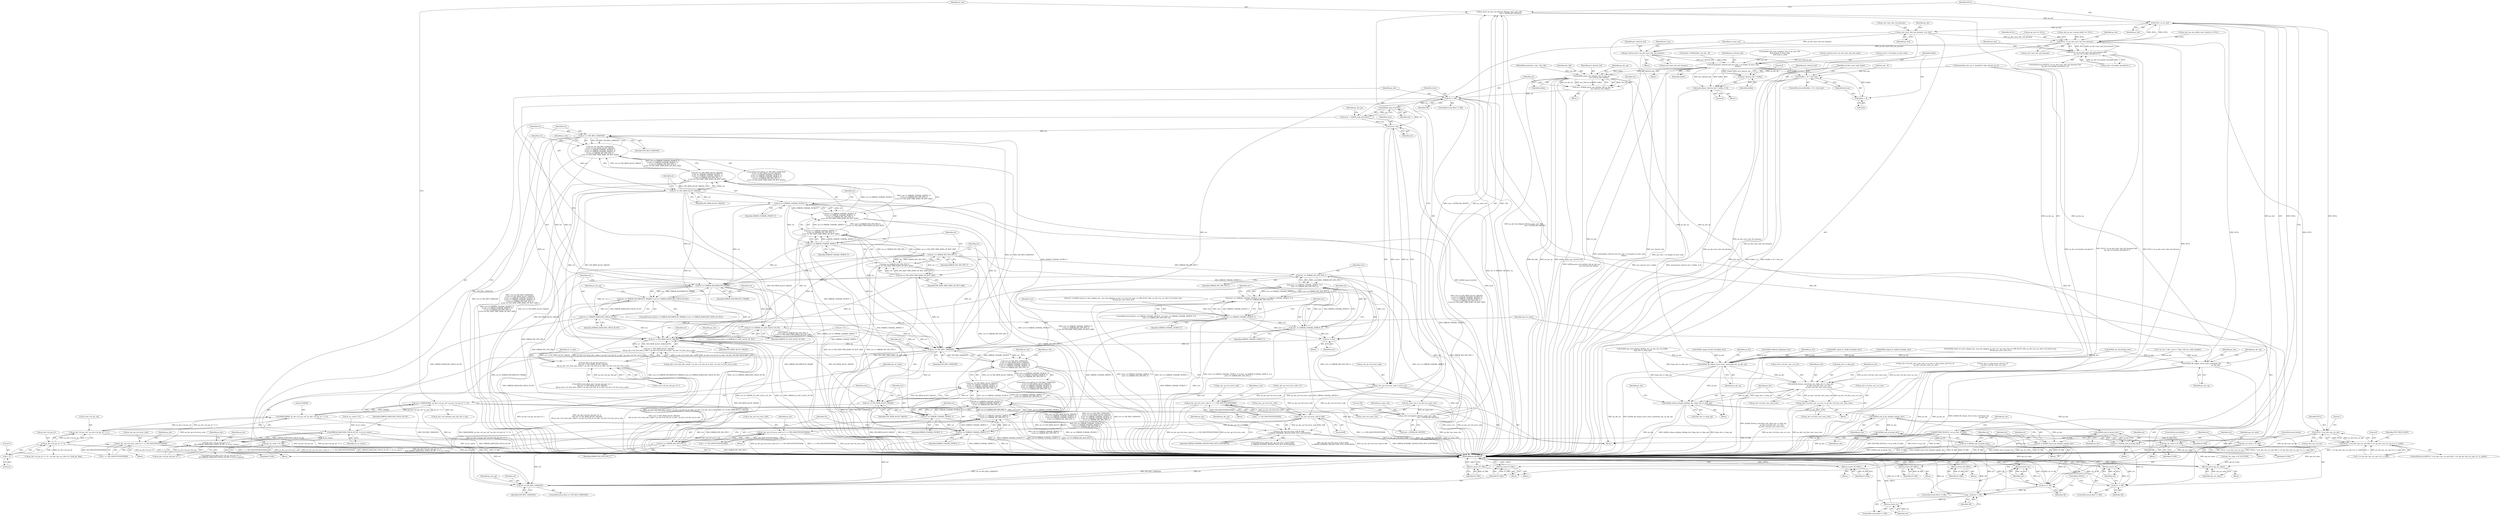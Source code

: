 digraph "0_Android_e86d3cfd2bc28dac421092106751e5638d54a848@integer" {
"1001056" [label="(Call,pv_buf = ps_dec->pf_aligned_alloc(pv_mem_ctxt, 128,\n                                              size + EXTRA_BS_OFFSET))"];
"1001058" [label="(Call,ps_dec->pf_aligned_alloc(pv_mem_ctxt, 128,\n                                              size + EXTRA_BS_OFFSET))"];
"1001036" [label="(Call,*pv_mem_ctxt = ps_dec->pv_mem_ctxt)"];
"1001041" [label="(Call,size = MAX(256000, ps_dec->u2_pic_wd * ps_dec->u2_pic_ht * 3 / 2))"];
"1001043" [label="(Call,MAX(256000, ps_dec->u2_pic_wd * ps_dec->u2_pic_ht * 3 / 2))"];
"1001045" [label="(Call,ps_dec->u2_pic_wd * ps_dec->u2_pic_ht * 3 / 2)"];
"1001049" [label="(Call,ps_dec->u2_pic_ht * 3 / 2)"];
"1001053" [label="(Call,3 / 2)"];
"1001065" [label="(Call,NULL == pv_buf)"];
"1001022" [label="(Call,NULL == ps_dec->pu1_bits_buf_dynamic)"];
"1001021" [label="(Call,(NULL == ps_dec->pu1_bits_buf_dynamic) &&\n (ps_dec->i4_header_decoded & 1))"];
"1001084" [label="(Call,pu1_bitstrm_buf = ps_dec->pu1_bits_buf_dynamic)"];
"1001231" [label="(Call,memcpy(pu1_bitstrm_buf, pu1_buf + u4_length_of_start_code,\n                   buflen))"];
"1001238" [label="(Call,(buflen + 8) < buf_size)"];
"1001239" [label="(Call,buflen + 8)"];
"1001244" [label="(Call,memset(pu1_bitstrm_buf + buflen, 0, 8))"];
"1001245" [label="(Call,pu1_bitstrm_buf + buflen)"];
"1001320" [label="(Call,ih264d_parse_nal_unit(dec_hdl, ps_dec_op,\n                              pu1_bitstrm_buf, buflen))"];
"1001279" [label="(Call,ih264d_fill_output_struct_from_context(ps_dec,\n                                                           ps_dec_op))"];
"1001318" [label="(Call,ret = ih264d_parse_nal_unit(dec_hdl, ps_dec_op,\n                              pu1_bitstrm_buf, buflen))"];
"1001326" [label="(Call,ret != OK)"];
"1001333" [label="(Call,ih264d_map_error(ret))"];
"1001331" [label="(Call,error =  ih264d_map_error(ret))"];
"1001339" [label="(Call,error | ret)"];
"1001335" [label="(Call,ps_dec_op->u4_error_code = error | ret)"];
"1001265" [label="(Call,ps_dec_op->u4_error_code |= 1 << IVD_INSUFFICIENTDATA)"];
"1001776" [label="(Call,ps_dec_op->u4_error_code & 0xff)"];
"1001775" [label="(Call,(ps_dec_op->u4_error_code & 0xff)\n != ERROR_DYNAMIC_RESOLUTION_NOT_SUPPORTED)"];
"1001808" [label="(Call,ps_dec_op->u4_error_code |= (1 << IVD_INSUFFICIENTDATA))"];
"1001828" [label="(Call,ps_dec_op->u4_error_code |= (1 << IVD_INSUFFICIENTDATA))"];
"1001347" [label="(Call,ret == IVD_RES_CHANGED)"];
"1001346" [label="(Call,(ret == IVD_RES_CHANGED)\n || (ret == IVD_MEM_ALLOC_FAILED)\n || (ret == ERROR_UNAVAIL_PICBUF_T)\n || (ret == ERROR_UNAVAIL_MVBUF_T)\n || (ret == ERROR_INV_SPS_PPS_T)\n || (ret == IVD_DISP_FRM_ZERO_OP_BUF_SIZE))"];
"1001351" [label="(Call,ret == IVD_MEM_ALLOC_FAILED)"];
"1001350" [label="(Call,(ret == IVD_MEM_ALLOC_FAILED)\n || (ret == ERROR_UNAVAIL_PICBUF_T)\n || (ret == ERROR_UNAVAIL_MVBUF_T)\n || (ret == ERROR_INV_SPS_PPS_T)\n || (ret == IVD_DISP_FRM_ZERO_OP_BUF_SIZE))"];
"1001355" [label="(Call,ret == ERROR_UNAVAIL_PICBUF_T)"];
"1001354" [label="(Call,(ret == ERROR_UNAVAIL_PICBUF_T)\n || (ret == ERROR_UNAVAIL_MVBUF_T)\n || (ret == ERROR_INV_SPS_PPS_T)\n || (ret == IVD_DISP_FRM_ZERO_OP_BUF_SIZE))"];
"1001359" [label="(Call,ret == ERROR_UNAVAIL_MVBUF_T)"];
"1001358" [label="(Call,(ret == ERROR_UNAVAIL_MVBUF_T)\n || (ret == ERROR_INV_SPS_PPS_T)\n || (ret == IVD_DISP_FRM_ZERO_OP_BUF_SIZE))"];
"1001363" [label="(Call,ret == ERROR_INV_SPS_PPS_T)"];
"1001362" [label="(Call,(ret == ERROR_INV_SPS_PPS_T)\n || (ret == IVD_DISP_FRM_ZERO_OP_BUF_SIZE))"];
"1001631" [label="(Call,(ret == ERROR_UNAVAIL_MVBUF_T)\n || (ret == ERROR_INV_SPS_PPS_T))"];
"1001627" [label="(Call,(ret == ERROR_UNAVAIL_PICBUF_T)\n || (ret == ERROR_UNAVAIL_MVBUF_T)\n || (ret == ERROR_INV_SPS_PPS_T))"];
"1001623" [label="(Call,(ret == IVD_MEM_ALLOC_FAILED)\n || (ret == ERROR_UNAVAIL_PICBUF_T)\n || (ret == ERROR_UNAVAIL_MVBUF_T)\n || (ret == ERROR_INV_SPS_PPS_T))"];
"1001619" [label="(Call,(ret == IVD_RES_CHANGED)\n || (ret == IVD_MEM_ALLOC_FAILED)\n || (ret == ERROR_UNAVAIL_PICBUF_T)\n || (ret == ERROR_UNAVAIL_MVBUF_T)\n || (ret == ERROR_INV_SPS_PPS_T))"];
"1001366" [label="(Call,ret == IVD_DISP_FRM_ZERO_OP_BUF_SIZE)"];
"1001378" [label="(Call,ret == ERROR_INCOMPLETE_FRAME)"];
"1001377" [label="(Call,(ret == ERROR_INCOMPLETE_FRAME) || (ret == ERROR_DANGLING_FIELD_IN_PIC))"];
"1001381" [label="(Call,ret == ERROR_DANGLING_FIELD_IN_PIC)"];
"1001395" [label="(Call,ret == ERROR_IN_LAST_SLICE_OF_PIC)"];
"1001510" [label="(Call,ret != IVD_MEM_ALLOC_FAILED)"];
"1001509" [label="(Call,(ret != IVD_MEM_ALLOC_FAILED)\n && ps_dec->u2_total_mbs_coded < ps_dec->u2_frm_ht_in_mbs * ps_dec->u2_frm_wd_in_mbs)"];
"1001503" [label="(Call,(ps_dec->u4_pic_buf_got == 1)\n && (ret != IVD_MEM_ALLOC_FAILED)\n && ps_dec->u2_total_mbs_coded < ps_dec->u2_frm_ht_in_mbs * ps_dec->u2_frm_wd_in_mbs)"];
"1001620" [label="(Call,ret == IVD_RES_CHANGED)"];
"1001624" [label="(Call,ret == IVD_MEM_ALLOC_FAILED)"];
"1001628" [label="(Call,ret == ERROR_UNAVAIL_PICBUF_T)"];
"1001632" [label="(Call,ret == ERROR_UNAVAIL_MVBUF_T)"];
"1001635" [label="(Call,ret == ERROR_INV_SPS_PPS_T)"];
"1001651" [label="(Call,ret == IVD_RES_CHANGED)"];
"1001881" [label="(Call,ERROR_DANGLING_FIELD_IN_PIC != i4_err_status)"];
"1001875" [label="(Call,(ps_dec->u4_pic_buf_got == 1)\n && (ERROR_DANGLING_FIELD_IN_PIC != i4_err_status))"];
"1001611" [label="(Call,ret1 == ERROR_INV_SPS_PPS_T)"];
"1001607" [label="(Call,(ret1 == ERROR_UNAVAIL_MVBUF_T) ||\n (ret1 == ERROR_INV_SPS_PPS_T))"];
"1001603" [label="(Call,(ret1 == ERROR_UNAVAIL_PICBUF_T) || (ret1 == ERROR_UNAVAIL_MVBUF_T) ||\n (ret1 == ERROR_INV_SPS_PPS_T))"];
"1001615" [label="(Call,ret = ret1)"];
"1001608" [label="(Call,ret1 == ERROR_UNAVAIL_MVBUF_T)"];
"1001604" [label="(Call,ret1 == ERROR_UNAVAIL_PICBUF_T)"];
"1002237" [label="(Call,ret != OK)"];
"1002240" [label="(Return,return ret;)"];
"1002247" [label="(Call,ret != OK)"];
"1002250" [label="(Return,return ret;)"];
"1002259" [label="(Call,ret != OK)"];
"1002262" [label="(Return,return ret;)"];
"1002092" [label="(Call,ih264d_fill_output_struct_from_context(ps_dec, ps_dec_op))"];
"1002123" [label="(Call,ih264d_format_convert(ps_dec, &(ps_dec->s_disp_op),\n                                  ps_dec->u4_fmt_conv_cur_row,\n                                  ps_dec->u4_fmt_conv_num_rows))"];
"1002135" [label="(Call,ps_dec->u4_fmt_conv_cur_row += ps_dec->u4_fmt_conv_num_rows)"];
"1002142" [label="(Call,ih264d_release_display_field(ps_dec, &(ps_dec->s_disp_op)))"];
"1002234" [label="(Call,ih264d_end_of_pic_dispbuf_mgr(ps_dec))"];
"1002232" [label="(Call,ret = ih264d_end_of_pic_dispbuf_mgr(ps_dec))"];
"1002244" [label="(Call,ih264d_end_of_pic(ps_dec))"];
"1002242" [label="(Call,ret = ih264d_end_of_pic(ps_dec))"];
"1002256" [label="(Call,ih264d_end_of_pic(ps_dec))"];
"1002254" [label="(Call,ret = ih264d_end_of_pic(ps_dec))"];
"1002170" [label="(Call,NULL != ps_dec->ps_cur_sps)"];
"1002169" [label="(Call,(NULL != ps_dec->ps_cur_sps) && (1 == (ps_dec->ps_cur_sps->u1_is_valid)))"];
"1001064" [label="(Call,RETURN_IF((NULL == pv_buf), IV_FAIL))"];
"1001226" [label="(Return,return (IV_FAIL);)"];
"1001294" [label="(Return,return (IV_FAIL);)"];
"1001342" [label="(Call,api_ret_value = IV_FAIL)"];
"1002270" [label="(Return,return api_ret_value;)"];
"1001390" [label="(Call,api_ret_value = IV_FAIL)"];
"1001399" [label="(Call,api_ret_value = IV_FAIL)"];
"1001447" [label="(Return,return (IV_FAIL);)"];
"1001660" [label="(Return,return IV_FAIL;)"];
"1001872" [label="(Return,return (IV_FAIL);)"];
"1001069" [label="(Call,ps_dec->pu1_bits_buf_dynamic = pv_buf)"];
"1001502" [label="(ControlStructure,if((ps_dec->u4_pic_buf_got == 1)\n && (ret != IVD_MEM_ALLOC_FAILED)\n && ps_dec->u2_total_mbs_coded < ps_dec->u2_frm_ht_in_mbs * ps_dec->u2_frm_wd_in_mbs))"];
"1001629" [label="(Identifier,ret)"];
"1001335" [label="(Call,ps_dec_op->u4_error_code = error | ret)"];
"1001243" [label="(Block,)"];
"1001379" [label="(Identifier,ret)"];
"1002247" [label="(Call,ret != OK)"];
"1001328" [label="(Identifier,OK)"];
"1001532" [label="(Call,ps_dec->u2_pic_ht >> (4 + ps_dec->ps_cur_slice->u1_field_pic_flag))"];
"1001295" [label="(Identifier,IV_FAIL)"];
"1001269" [label="(Call,1 << IVD_INSUFFICIENTDATA)"];
"1002248" [label="(Identifier,ret)"];
"1001057" [label="(Identifier,pv_buf)"];
"1001238" [label="(Call,(buflen + 8) < buf_size)"];
"1001882" [label="(Identifier,ERROR_DANGLING_FIELD_IN_PIC)"];
"1001399" [label="(Call,api_ret_value = IV_FAIL)"];
"1001343" [label="(Identifier,api_ret_value)"];
"1001259" [label="(Block,)"];
"1001055" [label="(Literal,2)"];
"1001828" [label="(Call,ps_dec_op->u4_error_code |= (1 << IVD_INSUFFICIENTDATA))"];
"1001615" [label="(Call,ret = ret1)"];
"1001650" [label="(ControlStructure,if(ret == IVD_RES_CHANGED))"];
"1002253" [label="(Block,)"];
"1001839" [label="(Block,)"];
"1002135" [label="(Call,ps_dec->u4_fmt_conv_cur_row += ps_dec->u4_fmt_conv_num_rows)"];
"1001447" [label="(Return,return (IV_FAIL);)"];
"1001053" [label="(Call,3 / 2)"];
"1001340" [label="(Identifier,error)"];
"1002114" [label="(Call,ps_dec->s_disp_frame_info.u4_y_ht\n - ps_dec->u4_fmt_conv_cur_row)"];
"1002244" [label="(Call,ih264d_end_of_pic(ps_dec))"];
"1001873" [label="(Identifier,IV_FAIL)"];
"1001085" [label="(Identifier,pu1_bitstrm_buf)"];
"1001387" [label="(Identifier,ps_dec_op)"];
"1002249" [label="(Identifier,OK)"];
"1002245" [label="(Identifier,ps_dec)"];
"1001614" [label="(Block,)"];
"1001248" [label="(Literal,0)"];
"1001384" [label="(Block,)"];
"1001066" [label="(Identifier,NULL)"];
"1001358" [label="(Call,(ret == ERROR_UNAVAIL_MVBUF_T)\n || (ret == ERROR_INV_SPS_PPS_T)\n || (ret == IVD_DISP_FRM_ZERO_OP_BUF_SIZE))"];
"1001377" [label="(Call,(ret == ERROR_INCOMPLETE_FRAME) || (ret == ERROR_DANGLING_FIELD_IN_PIC))"];
"1002250" [label="(Return,return ret;)"];
"1002046" [label="(Identifier,ps_dec)"];
"1002124" [label="(Identifier,ps_dec)"];
"1001345" [label="(ControlStructure,if((ret == IVD_RES_CHANGED)\n || (ret == IVD_MEM_ALLOC_FAILED)\n || (ret == ERROR_UNAVAIL_PICBUF_T)\n || (ret == ERROR_UNAVAIL_MVBUF_T)\n || (ret == ERROR_INV_SPS_PPS_T)\n || (ret == IVD_DISP_FRM_ZERO_OP_BUF_SIZE)))"];
"1001349" [label="(Identifier,IVD_RES_CHANGED)"];
"1001284" [label="(Identifier,ps_dec_op)"];
"1001324" [label="(Identifier,buflen)"];
"1001281" [label="(Identifier,ps_dec_op)"];
"1001367" [label="(Identifier,ret)"];
"1000420" [label="(Call,ps_dec->ps_out_buffer->pu1_bufs[i] == NULL)"];
"1001329" [label="(Block,)"];
"1000159" [label="(Call,* ps_dec = (dec_struct_t *)(dec_hdl->pv_codec_handle))"];
"1001381" [label="(Call,ret == ERROR_DANGLING_FIELD_IN_PIC)"];
"1001515" [label="(Identifier,ps_dec)"];
"1000194" [label="(Call,ret = 0)"];
"1001227" [label="(Identifier,IV_FAIL)"];
"1002251" [label="(Identifier,ret)"];
"1002241" [label="(Identifier,ret)"];
"1001888" [label="(Identifier,ps_dec)"];
"1001448" [label="(Identifier,IV_FAIL)"];
"1001074" [label="(Call,ps_dec->u4_dynamic_bits_buf_size = size)"];
"1001876" [label="(Call,ps_dec->u4_pic_buf_got == 1)"];
"1001872" [label="(Return,return (IV_FAIL);)"];
"1001322" [label="(Identifier,ps_dec_op)"];
"1001361" [label="(Identifier,ERROR_UNAVAIL_MVBUF_T)"];
"1002098" [label="(Identifier,ps_dec)"];
"1001634" [label="(Identifier,ERROR_UNAVAIL_MVBUF_T)"];
"1001360" [label="(Identifier,ret)"];
"1002243" [label="(Identifier,ret)"];
"1001064" [label="(Call,RETURN_IF((NULL == pv_buf), IV_FAIL))"];
"1001380" [label="(Identifier,ERROR_INCOMPLETE_FRAME)"];
"1001781" [label="(Identifier,ERROR_DYNAMIC_RESOLUTION_NOT_SUPPORTED)"];
"1001242" [label="(Identifier,buf_size)"];
"1001509" [label="(Call,(ret != IVD_MEM_ALLOC_FAILED)\n && ps_dec->u2_total_mbs_coded < ps_dec->u2_frm_ht_in_mbs * ps_dec->u2_frm_wd_in_mbs)"];
"1002175" [label="(Call,1 == (ps_dec->ps_cur_sps->u1_is_valid))"];
"1001396" [label="(Identifier,ret)"];
"1001531" [label="(Identifier,ht_in_mbs)"];
"1001359" [label="(Call,ret == ERROR_UNAVAIL_MVBUF_T)"];
"1002139" [label="(Call,ps_dec->u4_fmt_conv_num_rows)"];
"1000154" [label="(MethodParameterIn,iv_obj_t *dec_hdl)"];
"1001394" [label="(ControlStructure,if(ret == ERROR_IN_LAST_SLICE_OF_PIC))"];
"1002258" [label="(ControlStructure,if(ret != OK))"];
"1002152" [label="(Identifier,ps_dec)"];
"1001657" [label="(Identifier,ps_dec_op)"];
"1002176" [label="(Literal,1)"];
"1001049" [label="(Call,ps_dec->u2_pic_ht * 3 / 2)"];
"1002186" [label="(Literal,0)"];
"1001237" [label="(ControlStructure,if((buflen + 8) < buf_size))"];
"1001613" [label="(Identifier,ERROR_INV_SPS_PPS_T)"];
"1002132" [label="(Call,ps_dec->u4_fmt_conv_num_rows)"];
"1001069" [label="(Call,ps_dec->pu1_bits_buf_dynamic = pv_buf)"];
"1001318" [label="(Call,ret = ih264d_parse_nal_unit(dec_hdl, ps_dec_op,\n                              pu1_bitstrm_buf, buflen))"];
"1001347" [label="(Call,ret == IVD_RES_CHANGED)"];
"1002254" [label="(Call,ret = ih264d_end_of_pic(ps_dec))"];
"1001625" [label="(Identifier,ret)"];
"1001405" [label="(Identifier,ps_dec)"];
"1002169" [label="(Call,(NULL != ps_dec->ps_cur_sps) && (1 == (ps_dec->ps_cur_sps->u1_is_valid)))"];
"1001607" [label="(Call,(ret1 == ERROR_UNAVAIL_MVBUF_T) ||\n (ret1 == ERROR_INV_SPS_PPS_T))"];
"1002235" [label="(Identifier,ps_dec)"];
"1002233" [label="(Identifier,ret)"];
"1001231" [label="(Call,memcpy(pu1_bitstrm_buf, pu1_buf + u4_length_of_start_code,\n                   buflen))"];
"1001086" [label="(Call,ps_dec->pu1_bits_buf_dynamic)"];
"1001511" [label="(Identifier,ret)"];
"1002052" [label="(Block,)"];
"1001651" [label="(Call,ret == IVD_RES_CHANGED)"];
"1001041" [label="(Call,size = MAX(256000, ps_dec->u2_pic_wd * ps_dec->u2_pic_ht * 3 / 2))"];
"1001236" [label="(Identifier,buflen)"];
"1001056" [label="(Call,pv_buf = ps_dec->pf_aligned_alloc(pv_mem_ctxt, 128,\n                                              size + EXTRA_BS_OFFSET))"];
"1001635" [label="(Call,ret == ERROR_INV_SPS_PPS_T)"];
"1001096" [label="(Call,pu1_bitstrm_buf = ps_dec->pu1_bits_buf_static)"];
"1001042" [label="(Identifier,size)"];
"1001348" [label="(Identifier,ret)"];
"1001043" [label="(Call,MAX(256000, ps_dec->u2_pic_wd * ps_dec->u2_pic_ht * 3 / 2))"];
"1001090" [label="(Identifier,buf_size)"];
"1001775" [label="(Call,(ps_dec_op->u4_error_code & 0xff)\n != ERROR_DYNAMIC_RESOLUTION_NOT_SUPPORTED)"];
"1001246" [label="(Identifier,pu1_bitstrm_buf)"];
"1001785" [label="(Identifier,ps_dec_op)"];
"1002109" [label="(Block,)"];
"1001065" [label="(Call,NULL == pv_buf)"];
"1001935" [label="(Call,ih264d_deblock_display(ps_dec))"];
"1001382" [label="(Identifier,ret)"];
"1001636" [label="(Identifier,ret)"];
"1002207" [label="(Identifier,TOP_FIELD_ONLY)"];
"1002271" [label="(Identifier,api_ret_value)"];
"1001068" [label="(Identifier,IV_FAIL)"];
"1001081" [label="(Identifier,ps_dec)"];
"1001038" [label="(Call,ps_dec->pv_mem_ctxt)"];
"1001278" [label="(Block,)"];
"1001621" [label="(Identifier,ret)"];
"1001395" [label="(Call,ret == ERROR_IN_LAST_SLICE_OF_PIC)"];
"1001626" [label="(Identifier,IVD_MEM_ALLOC_FAILED)"];
"1001652" [label="(Identifier,ret)"];
"1001609" [label="(Identifier,ret1)"];
"1002242" [label="(Call,ret = ih264d_end_of_pic(ps_dec))"];
"1000157" [label="(Block,)"];
"1002170" [label="(Call,NULL != ps_dec->ps_cur_sps)"];
"1001279" [label="(Call,ih264d_fill_output_struct_from_context(ps_dec,\n                                                           ps_dec_op))"];
"1001612" [label="(Identifier,ret1)"];
"1001342" [label="(Call,api_ret_value = IV_FAIL)"];
"1001504" [label="(Call,ps_dec->u4_pic_buf_got == 1)"];
"1001023" [label="(Identifier,NULL)"];
"1001251" [label="(Identifier,u4_first_start_code_found)"];
"1002092" [label="(Call,ih264d_fill_output_struct_from_context(ps_dec, ps_dec_op))"];
"1001327" [label="(Identifier,ret)"];
"1001372" [label="(Identifier,ps_dec)"];
"1002125" [label="(Call,&(ps_dec->s_disp_op))"];
"1001337" [label="(Identifier,ps_dec_op)"];
"1001618" [label="(ControlStructure,if((ret == IVD_RES_CHANGED)\n || (ret == IVD_MEM_ALLOC_FAILED)\n || (ret == ERROR_UNAVAIL_PICBUF_T)\n || (ret == ERROR_UNAVAIL_MVBUF_T)\n || (ret == ERROR_INV_SPS_PPS_T)))"];
"1001054" [label="(Literal,3)"];
"1002270" [label="(Return,return api_ret_value;)"];
"1001653" [label="(Identifier,IVD_RES_CHANGED)"];
"1001241" [label="(Literal,8)"];
"1001368" [label="(Identifier,IVD_DISP_FRM_ZERO_OP_BUF_SIZE)"];
"1002262" [label="(Return,return ret;)"];
"1002136" [label="(Call,ps_dec->u4_fmt_conv_cur_row)"];
"1001776" [label="(Call,ps_dec_op->u4_error_code & 0xff)"];
"1001070" [label="(Call,ps_dec->pu1_bits_buf_dynamic)"];
"1001331" [label="(Call,error =  ih264d_map_error(ret))"];
"1002172" [label="(Call,ps_dec->ps_cur_sps)"];
"1001334" [label="(Identifier,ret)"];
"1000490" [label="(Call,ps_dec_op->u4_error_code = 0)"];
"1000998" [label="(Block,)"];
"1001181" [label="(Block,)"];
"1001036" [label="(Call,*pv_mem_ctxt = ps_dec->pv_mem_ctxt)"];
"1001829" [label="(Call,ps_dec_op->u4_error_code)"];
"1001356" [label="(Identifier,ret)"];
"1001341" [label="(Identifier,ret)"];
"1002240" [label="(Return,return ret;)"];
"1002137" [label="(Identifier,ps_dec)"];
"1001319" [label="(Identifier,ret)"];
"1002110" [label="(Call,ps_dec->u4_fmt_conv_num_rows = ps_dec->s_disp_frame_info.u4_y_ht\n - ps_dec->u4_fmt_conv_cur_row)"];
"1001664" [label="(Identifier,ps_dec)"];
"1002144" [label="(Call,&(ps_dec->s_disp_op))"];
"1001020" [label="(ControlStructure,if((NULL == ps_dec->pu1_bits_buf_dynamic) &&\n (ps_dec->i4_header_decoded & 1)))"];
"1001402" [label="(ControlStructure,break;)"];
"1001357" [label="(Identifier,ERROR_UNAVAIL_PICBUF_T)"];
"1001336" [label="(Call,ps_dec_op->u4_error_code)"];
"1001881" [label="(Call,ERROR_DANGLING_FIELD_IN_PIC != i4_err_status)"];
"1001883" [label="(Identifier,i4_err_status)"];
"1002239" [label="(Identifier,OK)"];
"1001083" [label="(Block,)"];
"1001661" [label="(Identifier,IV_FAIL)"];
"1001037" [label="(Identifier,pv_mem_ctxt)"];
"1001321" [label="(Identifier,dec_hdl)"];
"1001780" [label="(Literal,0xff)"];
"1001628" [label="(Call,ret == ERROR_UNAVAIL_PICBUF_T)"];
"1002236" [label="(ControlStructure,if(ret != OK))"];
"1002263" [label="(Identifier,ret)"];
"1001391" [label="(Identifier,api_ret_value)"];
"1001232" [label="(Identifier,pu1_bitstrm_buf)"];
"1001050" [label="(Call,ps_dec->u2_pic_ht)"];
"1002255" [label="(Identifier,ret)"];
"1002168" [label="(ControlStructure,if((NULL != ps_dec->ps_cur_sps) && (1 == (ps_dec->ps_cur_sps->u1_is_valid))))"];
"1001622" [label="(Identifier,IVD_RES_CHANGED)"];
"1001602" [label="(ControlStructure,if((ret1 == ERROR_UNAVAIL_PICBUF_T) || (ret1 == ERROR_UNAVAIL_MVBUF_T) ||\n (ret1 == ERROR_INV_SPS_PPS_T)))"];
"1001616" [label="(Identifier,ret)"];
"1001809" [label="(Call,ps_dec_op->u4_error_code)"];
"1001390" [label="(Call,api_ret_value = IV_FAIL)"];
"1002123" [label="(Call,ih264d_format_convert(ps_dec, &(ps_dec->s_disp_op),\n                                  ps_dec->u4_fmt_conv_cur_row,\n                                  ps_dec->u4_fmt_conv_num_rows))"];
"1000622" [label="(Call,ps_pic_buf == NULL)"];
"1001111" [label="(Call,ih264d_find_start_code(pu1_buf, 0, u4_max_ofst,\n &u4_length_of_start_code,\n &u4_next_is_aud))"];
"1001266" [label="(Call,ps_dec_op->u4_error_code)"];
"1002237" [label="(Call,ret != OK)"];
"1001346" [label="(Call,(ret == IVD_RES_CHANGED)\n || (ret == IVD_MEM_ALLOC_FAILED)\n || (ret == ERROR_UNAVAIL_PICBUF_T)\n || (ret == ERROR_UNAVAIL_MVBUF_T)\n || (ret == ERROR_INV_SPS_PPS_T)\n || (ret == IVD_DISP_FRM_ZERO_OP_BUF_SIZE))"];
"1000167" [label="(Call,i4_err_status = 0)"];
"1001240" [label="(Identifier,buflen)"];
"1001875" [label="(Call,(ps_dec->u4_pic_buf_got == 1)\n && (ERROR_DANGLING_FIELD_IN_PIC != i4_err_status))"];
"1001060" [label="(Literal,128)"];
"1001624" [label="(Call,ret == IVD_MEM_ALLOC_FAILED)"];
"1002093" [label="(Identifier,ps_dec)"];
"1001771" [label="(Call,ih264d_signal_bs_deblk_thread(ps_dec))"];
"1002231" [label="(Block,)"];
"1001637" [label="(Identifier,ERROR_INV_SPS_PPS_T)"];
"1001812" [label="(Call,1 << IVD_INSUFFICIENTDATA)"];
"1001619" [label="(Call,(ret == IVD_RES_CHANGED)\n || (ret == IVD_MEM_ALLOC_FAILED)\n || (ret == ERROR_UNAVAIL_PICBUF_T)\n || (ret == ERROR_UNAVAIL_MVBUF_T)\n || (ret == ERROR_INV_SPS_PPS_T))"];
"1001323" [label="(Identifier,pu1_bitstrm_buf)"];
"1001045" [label="(Call,ps_dec->u2_pic_wd * ps_dec->u2_pic_ht * 3 / 2)"];
"1001280" [label="(Identifier,ps_dec)"];
"1001832" [label="(Call,1 << IVD_INSUFFICIENTDATA)"];
"1001604" [label="(Call,ret1 == ERROR_UNAVAIL_PICBUF_T)"];
"1001633" [label="(Identifier,ret)"];
"1002257" [label="(Identifier,ps_dec)"];
"1001638" [label="(Block,)"];
"1001606" [label="(Identifier,ERROR_UNAVAIL_PICBUF_T)"];
"1001401" [label="(Identifier,IV_FAIL)"];
"1001325" [label="(ControlStructure,if(ret != OK))"];
"1001827" [label="(Block,)"];
"1001032" [label="(Block,)"];
"1002142" [label="(Call,ih264d_release_display_field(ps_dec, &(ps_dec->s_disp_op)))"];
"1002234" [label="(Call,ih264d_end_of_pic_dispbuf_mgr(ps_dec))"];
"1002238" [label="(Identifier,ret)"];
"1002246" [label="(ControlStructure,if(ret != OK))"];
"1001874" [label="(ControlStructure,if((ps_dec->u4_pic_buf_got == 1)\n && (ERROR_DANGLING_FIELD_IN_PIC != i4_err_status)))"];
"1001245" [label="(Call,pu1_bitstrm_buf + buflen)"];
"1002064" [label="(Call,ih264d_get_next_display_field(ps_dec, ps_dec->ps_out_buffer,\n &(ps_dec->s_disp_op)))"];
"1001233" [label="(Call,pu1_buf + u4_length_of_start_code)"];
"1002050" [label="(Call,ih264d_signal_bs_deblk_thread(ps_dec))"];
"1001378" [label="(Call,ret == ERROR_INCOMPLETE_FRAME)"];
"1001131" [label="(Call,buf_size - 8)"];
"1001366" [label="(Call,ret == IVD_DISP_FRM_ZERO_OP_BUF_SIZE)"];
"1000266" [label="(Call,ps_dec_ip->pv_stream_buffer == NULL)"];
"1001623" [label="(Call,(ret == IVD_MEM_ALLOC_FAILED)\n || (ret == ERROR_UNAVAIL_PICBUF_T)\n || (ret == ERROR_UNAVAIL_MVBUF_T)\n || (ret == ERROR_INV_SPS_PPS_T))"];
"1001617" [label="(Identifier,ret1)"];
"1001339" [label="(Call,error | ret)"];
"1001513" [label="(Call,ps_dec->u2_total_mbs_coded < ps_dec->u2_frm_ht_in_mbs * ps_dec->u2_frm_wd_in_mbs)"];
"1001061" [label="(Call,size + EXTRA_BS_OFFSET)"];
"1001807" [label="(Block,)"];
"1001363" [label="(Call,ret == ERROR_INV_SPS_PPS_T)"];
"1001230" [label="(Block,)"];
"1001393" [label="(ControlStructure,break;)"];
"1001586" [label="(Call,ih264d_mark_err_slice_skip(ps_dec, num_mb_skipped, ps_dec->u1_nal_unit_type == IDR_SLICE_NAL, ps_dec->ps_cur_slice->u2_frame_num,\n &temp_poc, prev_slice_err))"];
"1002129" [label="(Call,ps_dec->u4_fmt_conv_cur_row)"];
"1001029" [label="(Identifier,ps_dec)"];
"1002232" [label="(Call,ret = ih264d_end_of_pic_dispbuf_mgr(ps_dec))"];
"1001407" [label="(Block,)"];
"1002264" [label="(Call,DATA_SYNC())"];
"1001084" [label="(Call,pu1_bitstrm_buf = ps_dec->pu1_bits_buf_dynamic)"];
"1001398" [label="(Block,)"];
"1001247" [label="(Identifier,buflen)"];
"1001383" [label="(Identifier,ERROR_DANGLING_FIELD_IN_PIC)"];
"1002272" [label="(MethodReturn,WORD32)"];
"1001071" [label="(Identifier,ps_dec)"];
"1001392" [label="(Identifier,IV_FAIL)"];
"1001024" [label="(Call,ps_dec->pu1_bits_buf_dynamic)"];
"1001344" [label="(Identifier,IV_FAIL)"];
"1000233" [label="(Call,memset(ps_dec_op, 0, sizeof(ivd_video_decode_op_t)))"];
"1001073" [label="(Identifier,pv_buf)"];
"1001640" [label="(Identifier,ps_dec)"];
"1001660" [label="(Return,return IV_FAIL;)"];
"1001127" [label="(Call,buflen = MIN(buflen, buf_size - 8))"];
"1001808" [label="(Call,ps_dec_op->u4_error_code |= (1 << IVD_INSUFFICIENTDATA))"];
"1001774" [label="(ControlStructure,if((ps_dec_op->u4_error_code & 0xff)\n != ERROR_DYNAMIC_RESOLUTION_NOT_SUPPORTED))"];
"1002256" [label="(Call,ih264d_end_of_pic(ps_dec))"];
"1001239" [label="(Call,buflen + 8)"];
"1001777" [label="(Call,ps_dec_op->u4_error_code)"];
"1001837" [label="(Identifier,ps_dec)"];
"1001354" [label="(Call,(ret == ERROR_UNAVAIL_PICBUF_T)\n || (ret == ERROR_UNAVAIL_MVBUF_T)\n || (ret == ERROR_INV_SPS_PPS_T)\n || (ret == IVD_DISP_FRM_ZERO_OP_BUF_SIZE))"];
"1001365" [label="(Identifier,ERROR_INV_SPS_PPS_T)"];
"1001244" [label="(Call,memset(pu1_bitstrm_buf + buflen, 0, 8))"];
"1001021" [label="(Call,(NULL == ps_dec->pu1_bits_buf_dynamic) &&\n (ps_dec->i4_header_decoded & 1))"];
"1001249" [label="(Literal,8)"];
"1001512" [label="(Identifier,IVD_MEM_ALLOC_FAILED)"];
"1001630" [label="(Identifier,ERROR_UNAVAIL_PICBUF_T)"];
"1001605" [label="(Identifier,ret1)"];
"1002094" [label="(Identifier,ps_dec_op)"];
"1001608" [label="(Call,ret1 == ERROR_UNAVAIL_MVBUF_T)"];
"1001510" [label="(Call,ret != IVD_MEM_ALLOC_FAILED)"];
"1002171" [label="(Identifier,NULL)"];
"1001076" [label="(Identifier,ps_dec)"];
"1001631" [label="(Call,(ret == ERROR_UNAVAIL_MVBUF_T)\n || (ret == ERROR_INV_SPS_PPS_T))"];
"1000198" [label="(Call,api_ret_value = IV_SUCCESS)"];
"1001632" [label="(Call,ret == ERROR_UNAVAIL_MVBUF_T)"];
"1001294" [label="(Return,return (IV_FAIL);)"];
"1001351" [label="(Call,ret == IVD_MEM_ALLOC_FAILED)"];
"1001400" [label="(Identifier,api_ret_value)"];
"1001044" [label="(Literal,256000)"];
"1001326" [label="(Call,ret != OK)"];
"1001067" [label="(Identifier,pv_buf)"];
"1001397" [label="(Identifier,ERROR_IN_LAST_SLICE_OF_PIC)"];
"1001275" [label="(Identifier,ps_dec)"];
"1001503" [label="(Call,(ps_dec->u4_pic_buf_got == 1)\n && (ret != IVD_MEM_ALLOC_FAILED)\n && ps_dec->u2_total_mbs_coded < ps_dec->u2_frm_ht_in_mbs * ps_dec->u2_frm_wd_in_mbs)"];
"1002143" [label="(Identifier,ps_dec)"];
"1002259" [label="(Call,ret != OK)"];
"1001584" [label="(Call,ret1 = ih264d_mark_err_slice_skip(ps_dec, num_mb_skipped, ps_dec->u1_nal_unit_type == IDR_SLICE_NAL, ps_dec->ps_cur_slice->u2_frame_num,\n &temp_poc, prev_slice_err))"];
"1001819" [label="(Identifier,ps_dec)"];
"1001320" [label="(Call,ih264d_parse_nal_unit(dec_hdl, ps_dec_op,\n                              pu1_bitstrm_buf, buflen))"];
"1001265" [label="(Call,ps_dec_op->u4_error_code |= 1 << IVD_INSUFFICIENTDATA)"];
"1001355" [label="(Call,ret == ERROR_UNAVAIL_PICBUF_T)"];
"1001762" [label="(Call,ih264d_signal_decode_thread(ps_dec))"];
"1001353" [label="(Identifier,IVD_MEM_ALLOC_FAILED)"];
"1001058" [label="(Call,ps_dec->pf_aligned_alloc(pv_mem_ctxt, 128,\n                                              size + EXTRA_BS_OFFSET))"];
"1001046" [label="(Call,ps_dec->u2_pic_wd)"];
"1001603" [label="(Call,(ret1 == ERROR_UNAVAIL_PICBUF_T) || (ret1 == ERROR_UNAVAIL_MVBUF_T) ||\n (ret1 == ERROR_INV_SPS_PPS_T))"];
"1001611" [label="(Call,ret1 == ERROR_INV_SPS_PPS_T)"];
"1001059" [label="(Identifier,pv_mem_ctxt)"];
"1001027" [label="(Call,ps_dec->i4_header_decoded & 1)"];
"1000918" [label="(Call,ih264d_init_decoder(ps_dec))"];
"1001022" [label="(Call,NULL == ps_dec->pu1_bits_buf_dynamic)"];
"1001350" [label="(Call,(ret == IVD_MEM_ALLOC_FAILED)\n || (ret == ERROR_UNAVAIL_PICBUF_T)\n || (ret == ERROR_UNAVAIL_MVBUF_T)\n || (ret == ERROR_INV_SPS_PPS_T)\n || (ret == IVD_DISP_FRM_ZERO_OP_BUF_SIZE))"];
"1001362" [label="(Call,(ret == ERROR_INV_SPS_PPS_T)\n || (ret == IVD_DISP_FRM_ZERO_OP_BUF_SIZE))"];
"1001610" [label="(Identifier,ERROR_UNAVAIL_MVBUF_T)"];
"1001627" [label="(Call,(ret == ERROR_UNAVAIL_PICBUF_T)\n || (ret == ERROR_UNAVAIL_MVBUF_T)\n || (ret == ERROR_INV_SPS_PPS_T))"];
"1001226" [label="(Return,return (IV_FAIL);)"];
"1001804" [label="(Identifier,ps_dec)"];
"1001332" [label="(Identifier,error)"];
"1001333" [label="(Call,ih264d_map_error(ret))"];
"1001364" [label="(Identifier,ret)"];
"1001376" [label="(ControlStructure,if((ret == ERROR_INCOMPLETE_FRAME) || (ret == ERROR_DANGLING_FIELD_IN_PIC)))"];
"1002260" [label="(Identifier,ret)"];
"1001352" [label="(Identifier,ret)"];
"1002261" [label="(Identifier,OK)"];
"1001620" [label="(Call,ret == IVD_RES_CHANGED)"];
"1001056" -> "1001032"  [label="AST: "];
"1001056" -> "1001058"  [label="CFG: "];
"1001057" -> "1001056"  [label="AST: "];
"1001058" -> "1001056"  [label="AST: "];
"1001066" -> "1001056"  [label="CFG: "];
"1001056" -> "1002272"  [label="DDG: ps_dec->pf_aligned_alloc(pv_mem_ctxt, 128,\n                                              size + EXTRA_BS_OFFSET)"];
"1001058" -> "1001056"  [label="DDG: pv_mem_ctxt"];
"1001058" -> "1001056"  [label="DDG: 128"];
"1001058" -> "1001056"  [label="DDG: size + EXTRA_BS_OFFSET"];
"1001056" -> "1001065"  [label="DDG: pv_buf"];
"1001058" -> "1001061"  [label="CFG: "];
"1001059" -> "1001058"  [label="AST: "];
"1001060" -> "1001058"  [label="AST: "];
"1001061" -> "1001058"  [label="AST: "];
"1001058" -> "1002272"  [label="DDG: size + EXTRA_BS_OFFSET"];
"1001058" -> "1002272"  [label="DDG: pv_mem_ctxt"];
"1001036" -> "1001058"  [label="DDG: pv_mem_ctxt"];
"1001041" -> "1001058"  [label="DDG: size"];
"1001036" -> "1001032"  [label="AST: "];
"1001036" -> "1001038"  [label="CFG: "];
"1001037" -> "1001036"  [label="AST: "];
"1001038" -> "1001036"  [label="AST: "];
"1001042" -> "1001036"  [label="CFG: "];
"1001036" -> "1002272"  [label="DDG: ps_dec->pv_mem_ctxt"];
"1001041" -> "1001032"  [label="AST: "];
"1001041" -> "1001043"  [label="CFG: "];
"1001042" -> "1001041"  [label="AST: "];
"1001043" -> "1001041"  [label="AST: "];
"1001057" -> "1001041"  [label="CFG: "];
"1001041" -> "1002272"  [label="DDG: MAX(256000, ps_dec->u2_pic_wd * ps_dec->u2_pic_ht * 3 / 2)"];
"1001043" -> "1001041"  [label="DDG: 256000"];
"1001043" -> "1001041"  [label="DDG: ps_dec->u2_pic_wd * ps_dec->u2_pic_ht * 3 / 2"];
"1001041" -> "1001061"  [label="DDG: size"];
"1001041" -> "1001074"  [label="DDG: size"];
"1001043" -> "1001045"  [label="CFG: "];
"1001044" -> "1001043"  [label="AST: "];
"1001045" -> "1001043"  [label="AST: "];
"1001043" -> "1002272"  [label="DDG: ps_dec->u2_pic_wd * ps_dec->u2_pic_ht * 3 / 2"];
"1001045" -> "1001043"  [label="DDG: ps_dec->u2_pic_wd"];
"1001045" -> "1001043"  [label="DDG: ps_dec->u2_pic_ht * 3 / 2"];
"1001045" -> "1001049"  [label="CFG: "];
"1001046" -> "1001045"  [label="AST: "];
"1001049" -> "1001045"  [label="AST: "];
"1001045" -> "1002272"  [label="DDG: ps_dec->u2_pic_ht * 3 / 2"];
"1001045" -> "1002272"  [label="DDG: ps_dec->u2_pic_wd"];
"1001049" -> "1001045"  [label="DDG: ps_dec->u2_pic_ht"];
"1001049" -> "1001045"  [label="DDG: 3 / 2"];
"1001049" -> "1001053"  [label="CFG: "];
"1001050" -> "1001049"  [label="AST: "];
"1001053" -> "1001049"  [label="AST: "];
"1001049" -> "1002272"  [label="DDG: ps_dec->u2_pic_ht"];
"1001049" -> "1002272"  [label="DDG: 3 / 2"];
"1001053" -> "1001049"  [label="DDG: 3"];
"1001053" -> "1001049"  [label="DDG: 2"];
"1001049" -> "1001532"  [label="DDG: ps_dec->u2_pic_ht"];
"1001053" -> "1001055"  [label="CFG: "];
"1001054" -> "1001053"  [label="AST: "];
"1001055" -> "1001053"  [label="AST: "];
"1001065" -> "1001064"  [label="AST: "];
"1001065" -> "1001067"  [label="CFG: "];
"1001066" -> "1001065"  [label="AST: "];
"1001067" -> "1001065"  [label="AST: "];
"1001068" -> "1001065"  [label="CFG: "];
"1001065" -> "1002272"  [label="DDG: NULL"];
"1001065" -> "1001022"  [label="DDG: NULL"];
"1001065" -> "1001064"  [label="DDG: NULL"];
"1001065" -> "1001064"  [label="DDG: pv_buf"];
"1001022" -> "1001065"  [label="DDG: NULL"];
"1001065" -> "1001069"  [label="DDG: pv_buf"];
"1001065" -> "1002170"  [label="DDG: NULL"];
"1001022" -> "1001021"  [label="AST: "];
"1001022" -> "1001024"  [label="CFG: "];
"1001023" -> "1001022"  [label="AST: "];
"1001024" -> "1001022"  [label="AST: "];
"1001029" -> "1001022"  [label="CFG: "];
"1001021" -> "1001022"  [label="CFG: "];
"1001022" -> "1002272"  [label="DDG: ps_dec->pu1_bits_buf_dynamic"];
"1001022" -> "1002272"  [label="DDG: NULL"];
"1001022" -> "1001021"  [label="DDG: NULL"];
"1001022" -> "1001021"  [label="DDG: ps_dec->pu1_bits_buf_dynamic"];
"1000420" -> "1001022"  [label="DDG: NULL"];
"1000622" -> "1001022"  [label="DDG: NULL"];
"1000266" -> "1001022"  [label="DDG: NULL"];
"1001069" -> "1001022"  [label="DDG: ps_dec->pu1_bits_buf_dynamic"];
"1001022" -> "1001084"  [label="DDG: ps_dec->pu1_bits_buf_dynamic"];
"1001022" -> "1002170"  [label="DDG: NULL"];
"1001021" -> "1001020"  [label="AST: "];
"1001021" -> "1001027"  [label="CFG: "];
"1001027" -> "1001021"  [label="AST: "];
"1001037" -> "1001021"  [label="CFG: "];
"1001081" -> "1001021"  [label="CFG: "];
"1001021" -> "1002272"  [label="DDG: ps_dec->i4_header_decoded & 1"];
"1001021" -> "1002272"  [label="DDG: (NULL == ps_dec->pu1_bits_buf_dynamic) &&\n (ps_dec->i4_header_decoded & 1)"];
"1001021" -> "1002272"  [label="DDG: NULL == ps_dec->pu1_bits_buf_dynamic"];
"1001027" -> "1001021"  [label="DDG: ps_dec->i4_header_decoded"];
"1001027" -> "1001021"  [label="DDG: 1"];
"1001084" -> "1001083"  [label="AST: "];
"1001084" -> "1001086"  [label="CFG: "];
"1001085" -> "1001084"  [label="AST: "];
"1001086" -> "1001084"  [label="AST: "];
"1001090" -> "1001084"  [label="CFG: "];
"1001084" -> "1002272"  [label="DDG: pu1_bitstrm_buf"];
"1001084" -> "1002272"  [label="DDG: ps_dec->pu1_bits_buf_dynamic"];
"1001069" -> "1001084"  [label="DDG: ps_dec->pu1_bits_buf_dynamic"];
"1001084" -> "1001231"  [label="DDG: pu1_bitstrm_buf"];
"1001231" -> "1001230"  [label="AST: "];
"1001231" -> "1001236"  [label="CFG: "];
"1001232" -> "1001231"  [label="AST: "];
"1001233" -> "1001231"  [label="AST: "];
"1001236" -> "1001231"  [label="AST: "];
"1001240" -> "1001231"  [label="CFG: "];
"1001231" -> "1002272"  [label="DDG: pu1_buf + u4_length_of_start_code"];
"1001231" -> "1002272"  [label="DDG: memcpy(pu1_bitstrm_buf, pu1_buf + u4_length_of_start_code,\n                   buflen)"];
"1001096" -> "1001231"  [label="DDG: pu1_bitstrm_buf"];
"1001111" -> "1001231"  [label="DDG: pu1_buf"];
"1001127" -> "1001231"  [label="DDG: buflen"];
"1001231" -> "1001238"  [label="DDG: buflen"];
"1001231" -> "1001239"  [label="DDG: buflen"];
"1001231" -> "1001244"  [label="DDG: pu1_bitstrm_buf"];
"1001231" -> "1001244"  [label="DDG: buflen"];
"1001231" -> "1001245"  [label="DDG: pu1_bitstrm_buf"];
"1001231" -> "1001245"  [label="DDG: buflen"];
"1001231" -> "1001320"  [label="DDG: pu1_bitstrm_buf"];
"1001231" -> "1001320"  [label="DDG: buflen"];
"1001238" -> "1001237"  [label="AST: "];
"1001238" -> "1001242"  [label="CFG: "];
"1001239" -> "1001238"  [label="AST: "];
"1001242" -> "1001238"  [label="AST: "];
"1001246" -> "1001238"  [label="CFG: "];
"1001251" -> "1001238"  [label="CFG: "];
"1001238" -> "1002272"  [label="DDG: buflen + 8"];
"1001238" -> "1002272"  [label="DDG: (buflen + 8) < buf_size"];
"1001238" -> "1002272"  [label="DDG: buf_size"];
"1001131" -> "1001238"  [label="DDG: buf_size"];
"1001239" -> "1001241"  [label="CFG: "];
"1001240" -> "1001239"  [label="AST: "];
"1001241" -> "1001239"  [label="AST: "];
"1001242" -> "1001239"  [label="CFG: "];
"1001244" -> "1001243"  [label="AST: "];
"1001244" -> "1001249"  [label="CFG: "];
"1001245" -> "1001244"  [label="AST: "];
"1001248" -> "1001244"  [label="AST: "];
"1001249" -> "1001244"  [label="AST: "];
"1001251" -> "1001244"  [label="CFG: "];
"1001244" -> "1002272"  [label="DDG: memset(pu1_bitstrm_buf + buflen, 0, 8)"];
"1001244" -> "1002272"  [label="DDG: pu1_bitstrm_buf + buflen"];
"1001245" -> "1001247"  [label="CFG: "];
"1001246" -> "1001245"  [label="AST: "];
"1001247" -> "1001245"  [label="AST: "];
"1001248" -> "1001245"  [label="CFG: "];
"1001320" -> "1001318"  [label="AST: "];
"1001320" -> "1001324"  [label="CFG: "];
"1001321" -> "1001320"  [label="AST: "];
"1001322" -> "1001320"  [label="AST: "];
"1001323" -> "1001320"  [label="AST: "];
"1001324" -> "1001320"  [label="AST: "];
"1001318" -> "1001320"  [label="CFG: "];
"1001320" -> "1002272"  [label="DDG: dec_hdl"];
"1001320" -> "1002272"  [label="DDG: ps_dec_op"];
"1001320" -> "1002272"  [label="DDG: buflen"];
"1001320" -> "1002272"  [label="DDG: pu1_bitstrm_buf"];
"1001320" -> "1001279"  [label="DDG: ps_dec_op"];
"1001320" -> "1001318"  [label="DDG: dec_hdl"];
"1001320" -> "1001318"  [label="DDG: ps_dec_op"];
"1001320" -> "1001318"  [label="DDG: pu1_bitstrm_buf"];
"1001320" -> "1001318"  [label="DDG: buflen"];
"1000154" -> "1001320"  [label="DDG: dec_hdl"];
"1000233" -> "1001320"  [label="DDG: ps_dec_op"];
"1001320" -> "1002092"  [label="DDG: ps_dec_op"];
"1001279" -> "1001278"  [label="AST: "];
"1001279" -> "1001281"  [label="CFG: "];
"1001280" -> "1001279"  [label="AST: "];
"1001281" -> "1001279"  [label="AST: "];
"1001284" -> "1001279"  [label="CFG: "];
"1001279" -> "1002272"  [label="DDG: ps_dec"];
"1001279" -> "1002272"  [label="DDG: ps_dec_op"];
"1001279" -> "1002272"  [label="DDG: ih264d_fill_output_struct_from_context(ps_dec,\n                                                           ps_dec_op)"];
"1000918" -> "1001279"  [label="DDG: ps_dec"];
"1000159" -> "1001279"  [label="DDG: ps_dec"];
"1000233" -> "1001279"  [label="DDG: ps_dec_op"];
"1001318" -> "1000998"  [label="AST: "];
"1001319" -> "1001318"  [label="AST: "];
"1001327" -> "1001318"  [label="CFG: "];
"1001318" -> "1002272"  [label="DDG: ih264d_parse_nal_unit(dec_hdl, ps_dec_op,\n                              pu1_bitstrm_buf, buflen)"];
"1001318" -> "1001326"  [label="DDG: ret"];
"1001326" -> "1001325"  [label="AST: "];
"1001326" -> "1001328"  [label="CFG: "];
"1001327" -> "1001326"  [label="AST: "];
"1001328" -> "1001326"  [label="AST: "];
"1001332" -> "1001326"  [label="CFG: "];
"1001405" -> "1001326"  [label="CFG: "];
"1001326" -> "1002272"  [label="DDG: ret != OK"];
"1001326" -> "1002272"  [label="DDG: OK"];
"1001326" -> "1002272"  [label="DDG: ret"];
"1001326" -> "1001333"  [label="DDG: ret"];
"1001326" -> "1001510"  [label="DDG: ret"];
"1001326" -> "1001620"  [label="DDG: ret"];
"1001326" -> "1002237"  [label="DDG: OK"];
"1001326" -> "1002259"  [label="DDG: OK"];
"1001333" -> "1001331"  [label="AST: "];
"1001333" -> "1001334"  [label="CFG: "];
"1001334" -> "1001333"  [label="AST: "];
"1001331" -> "1001333"  [label="CFG: "];
"1001333" -> "1001331"  [label="DDG: ret"];
"1001333" -> "1001339"  [label="DDG: ret"];
"1001331" -> "1001329"  [label="AST: "];
"1001332" -> "1001331"  [label="AST: "];
"1001337" -> "1001331"  [label="CFG: "];
"1001331" -> "1002272"  [label="DDG: ih264d_map_error(ret)"];
"1001331" -> "1001339"  [label="DDG: error"];
"1001339" -> "1001335"  [label="AST: "];
"1001339" -> "1001341"  [label="CFG: "];
"1001340" -> "1001339"  [label="AST: "];
"1001341" -> "1001339"  [label="AST: "];
"1001335" -> "1001339"  [label="CFG: "];
"1001339" -> "1002272"  [label="DDG: error"];
"1001339" -> "1001335"  [label="DDG: error"];
"1001339" -> "1001335"  [label="DDG: ret"];
"1001339" -> "1001347"  [label="DDG: ret"];
"1001335" -> "1001329"  [label="AST: "];
"1001336" -> "1001335"  [label="AST: "];
"1001343" -> "1001335"  [label="CFG: "];
"1001335" -> "1002272"  [label="DDG: error | ret"];
"1001335" -> "1002272"  [label="DDG: ps_dec_op->u4_error_code"];
"1001335" -> "1001265"  [label="DDG: ps_dec_op->u4_error_code"];
"1001335" -> "1001776"  [label="DDG: ps_dec_op->u4_error_code"];
"1001265" -> "1001259"  [label="AST: "];
"1001265" -> "1001269"  [label="CFG: "];
"1001266" -> "1001265"  [label="AST: "];
"1001269" -> "1001265"  [label="AST: "];
"1001275" -> "1001265"  [label="CFG: "];
"1001265" -> "1002272"  [label="DDG: ps_dec_op->u4_error_code |= 1 << IVD_INSUFFICIENTDATA"];
"1001265" -> "1002272"  [label="DDG: ps_dec_op->u4_error_code"];
"1001265" -> "1002272"  [label="DDG: 1 << IVD_INSUFFICIENTDATA"];
"1000490" -> "1001265"  [label="DDG: ps_dec_op->u4_error_code"];
"1001269" -> "1001265"  [label="DDG: 1"];
"1001269" -> "1001265"  [label="DDG: IVD_INSUFFICIENTDATA"];
"1001265" -> "1001776"  [label="DDG: ps_dec_op->u4_error_code"];
"1001776" -> "1001775"  [label="AST: "];
"1001776" -> "1001780"  [label="CFG: "];
"1001777" -> "1001776"  [label="AST: "];
"1001780" -> "1001776"  [label="AST: "];
"1001781" -> "1001776"  [label="CFG: "];
"1001776" -> "1002272"  [label="DDG: ps_dec_op->u4_error_code"];
"1001776" -> "1001775"  [label="DDG: ps_dec_op->u4_error_code"];
"1001776" -> "1001775"  [label="DDG: 0xff"];
"1000490" -> "1001776"  [label="DDG: ps_dec_op->u4_error_code"];
"1001776" -> "1001808"  [label="DDG: ps_dec_op->u4_error_code"];
"1001776" -> "1001828"  [label="DDG: ps_dec_op->u4_error_code"];
"1001775" -> "1001774"  [label="AST: "];
"1001775" -> "1001781"  [label="CFG: "];
"1001781" -> "1001775"  [label="AST: "];
"1001785" -> "1001775"  [label="CFG: "];
"1001804" -> "1001775"  [label="CFG: "];
"1001775" -> "1002272"  [label="DDG: ERROR_DYNAMIC_RESOLUTION_NOT_SUPPORTED"];
"1001775" -> "1002272"  [label="DDG: (ps_dec_op->u4_error_code & 0xff)\n != ERROR_DYNAMIC_RESOLUTION_NOT_SUPPORTED"];
"1001775" -> "1002272"  [label="DDG: ps_dec_op->u4_error_code & 0xff"];
"1001808" -> "1001807"  [label="AST: "];
"1001808" -> "1001812"  [label="CFG: "];
"1001809" -> "1001808"  [label="AST: "];
"1001812" -> "1001808"  [label="AST: "];
"1001819" -> "1001808"  [label="CFG: "];
"1001808" -> "1002272"  [label="DDG: ps_dec_op->u4_error_code |= (1 << IVD_INSUFFICIENTDATA)"];
"1001808" -> "1002272"  [label="DDG: 1 << IVD_INSUFFICIENTDATA"];
"1001808" -> "1002272"  [label="DDG: ps_dec_op->u4_error_code"];
"1001812" -> "1001808"  [label="DDG: 1"];
"1001812" -> "1001808"  [label="DDG: IVD_INSUFFICIENTDATA"];
"1001808" -> "1001828"  [label="DDG: ps_dec_op->u4_error_code"];
"1001828" -> "1001827"  [label="AST: "];
"1001828" -> "1001832"  [label="CFG: "];
"1001829" -> "1001828"  [label="AST: "];
"1001832" -> "1001828"  [label="AST: "];
"1001837" -> "1001828"  [label="CFG: "];
"1001828" -> "1002272"  [label="DDG: ps_dec_op->u4_error_code"];
"1001828" -> "1002272"  [label="DDG: ps_dec_op->u4_error_code |= (1 << IVD_INSUFFICIENTDATA)"];
"1001828" -> "1002272"  [label="DDG: 1 << IVD_INSUFFICIENTDATA"];
"1001832" -> "1001828"  [label="DDG: 1"];
"1001832" -> "1001828"  [label="DDG: IVD_INSUFFICIENTDATA"];
"1001347" -> "1001346"  [label="AST: "];
"1001347" -> "1001349"  [label="CFG: "];
"1001348" -> "1001347"  [label="AST: "];
"1001349" -> "1001347"  [label="AST: "];
"1001352" -> "1001347"  [label="CFG: "];
"1001346" -> "1001347"  [label="CFG: "];
"1001347" -> "1002272"  [label="DDG: IVD_RES_CHANGED"];
"1001347" -> "1001346"  [label="DDG: ret"];
"1001347" -> "1001346"  [label="DDG: IVD_RES_CHANGED"];
"1001347" -> "1001351"  [label="DDG: ret"];
"1001347" -> "1001378"  [label="DDG: ret"];
"1001347" -> "1001510"  [label="DDG: ret"];
"1001347" -> "1001620"  [label="DDG: ret"];
"1001347" -> "1001620"  [label="DDG: IVD_RES_CHANGED"];
"1001346" -> "1001345"  [label="AST: "];
"1001346" -> "1001350"  [label="CFG: "];
"1001350" -> "1001346"  [label="AST: "];
"1001372" -> "1001346"  [label="CFG: "];
"1001379" -> "1001346"  [label="CFG: "];
"1001346" -> "1002272"  [label="DDG: (ret == IVD_MEM_ALLOC_FAILED)\n || (ret == ERROR_UNAVAIL_PICBUF_T)\n || (ret == ERROR_UNAVAIL_MVBUF_T)\n || (ret == ERROR_INV_SPS_PPS_T)\n || (ret == IVD_DISP_FRM_ZERO_OP_BUF_SIZE)"];
"1001346" -> "1002272"  [label="DDG: ret == IVD_RES_CHANGED"];
"1001346" -> "1002272"  [label="DDG: (ret == IVD_RES_CHANGED)\n || (ret == IVD_MEM_ALLOC_FAILED)\n || (ret == ERROR_UNAVAIL_PICBUF_T)\n || (ret == ERROR_UNAVAIL_MVBUF_T)\n || (ret == ERROR_INV_SPS_PPS_T)\n || (ret == IVD_DISP_FRM_ZERO_OP_BUF_SIZE)"];
"1001350" -> "1001346"  [label="DDG: ret == IVD_MEM_ALLOC_FAILED"];
"1001350" -> "1001346"  [label="DDG: (ret == ERROR_UNAVAIL_PICBUF_T)\n || (ret == ERROR_UNAVAIL_MVBUF_T)\n || (ret == ERROR_INV_SPS_PPS_T)\n || (ret == IVD_DISP_FRM_ZERO_OP_BUF_SIZE)"];
"1001351" -> "1001350"  [label="AST: "];
"1001351" -> "1001353"  [label="CFG: "];
"1001352" -> "1001351"  [label="AST: "];
"1001353" -> "1001351"  [label="AST: "];
"1001356" -> "1001351"  [label="CFG: "];
"1001350" -> "1001351"  [label="CFG: "];
"1001351" -> "1002272"  [label="DDG: IVD_MEM_ALLOC_FAILED"];
"1001351" -> "1001350"  [label="DDG: ret"];
"1001351" -> "1001350"  [label="DDG: IVD_MEM_ALLOC_FAILED"];
"1001351" -> "1001355"  [label="DDG: ret"];
"1001351" -> "1001378"  [label="DDG: ret"];
"1001351" -> "1001510"  [label="DDG: ret"];
"1001351" -> "1001510"  [label="DDG: IVD_MEM_ALLOC_FAILED"];
"1001351" -> "1001620"  [label="DDG: ret"];
"1001351" -> "1001624"  [label="DDG: IVD_MEM_ALLOC_FAILED"];
"1001350" -> "1001354"  [label="CFG: "];
"1001354" -> "1001350"  [label="AST: "];
"1001350" -> "1002272"  [label="DDG: (ret == ERROR_UNAVAIL_PICBUF_T)\n || (ret == ERROR_UNAVAIL_MVBUF_T)\n || (ret == ERROR_INV_SPS_PPS_T)\n || (ret == IVD_DISP_FRM_ZERO_OP_BUF_SIZE)"];
"1001350" -> "1002272"  [label="DDG: ret == IVD_MEM_ALLOC_FAILED"];
"1001354" -> "1001350"  [label="DDG: ret == ERROR_UNAVAIL_PICBUF_T"];
"1001354" -> "1001350"  [label="DDG: (ret == ERROR_UNAVAIL_MVBUF_T)\n || (ret == ERROR_INV_SPS_PPS_T)\n || (ret == IVD_DISP_FRM_ZERO_OP_BUF_SIZE)"];
"1001355" -> "1001354"  [label="AST: "];
"1001355" -> "1001357"  [label="CFG: "];
"1001356" -> "1001355"  [label="AST: "];
"1001357" -> "1001355"  [label="AST: "];
"1001360" -> "1001355"  [label="CFG: "];
"1001354" -> "1001355"  [label="CFG: "];
"1001355" -> "1002272"  [label="DDG: ERROR_UNAVAIL_PICBUF_T"];
"1001355" -> "1001354"  [label="DDG: ret"];
"1001355" -> "1001354"  [label="DDG: ERROR_UNAVAIL_PICBUF_T"];
"1001355" -> "1001359"  [label="DDG: ret"];
"1001355" -> "1001378"  [label="DDG: ret"];
"1001355" -> "1001510"  [label="DDG: ret"];
"1001355" -> "1001604"  [label="DDG: ERROR_UNAVAIL_PICBUF_T"];
"1001355" -> "1001620"  [label="DDG: ret"];
"1001355" -> "1001628"  [label="DDG: ERROR_UNAVAIL_PICBUF_T"];
"1001354" -> "1001358"  [label="CFG: "];
"1001358" -> "1001354"  [label="AST: "];
"1001354" -> "1002272"  [label="DDG: ret == ERROR_UNAVAIL_PICBUF_T"];
"1001354" -> "1002272"  [label="DDG: (ret == ERROR_UNAVAIL_MVBUF_T)\n || (ret == ERROR_INV_SPS_PPS_T)\n || (ret == IVD_DISP_FRM_ZERO_OP_BUF_SIZE)"];
"1001358" -> "1001354"  [label="DDG: ret == ERROR_UNAVAIL_MVBUF_T"];
"1001358" -> "1001354"  [label="DDG: (ret == ERROR_INV_SPS_PPS_T)\n || (ret == IVD_DISP_FRM_ZERO_OP_BUF_SIZE)"];
"1001359" -> "1001358"  [label="AST: "];
"1001359" -> "1001361"  [label="CFG: "];
"1001360" -> "1001359"  [label="AST: "];
"1001361" -> "1001359"  [label="AST: "];
"1001364" -> "1001359"  [label="CFG: "];
"1001358" -> "1001359"  [label="CFG: "];
"1001359" -> "1002272"  [label="DDG: ERROR_UNAVAIL_MVBUF_T"];
"1001359" -> "1001358"  [label="DDG: ret"];
"1001359" -> "1001358"  [label="DDG: ERROR_UNAVAIL_MVBUF_T"];
"1001359" -> "1001363"  [label="DDG: ret"];
"1001359" -> "1001378"  [label="DDG: ret"];
"1001359" -> "1001510"  [label="DDG: ret"];
"1001359" -> "1001608"  [label="DDG: ERROR_UNAVAIL_MVBUF_T"];
"1001359" -> "1001620"  [label="DDG: ret"];
"1001359" -> "1001632"  [label="DDG: ERROR_UNAVAIL_MVBUF_T"];
"1001358" -> "1001362"  [label="CFG: "];
"1001362" -> "1001358"  [label="AST: "];
"1001358" -> "1002272"  [label="DDG: ret == ERROR_UNAVAIL_MVBUF_T"];
"1001358" -> "1002272"  [label="DDG: (ret == ERROR_INV_SPS_PPS_T)\n || (ret == IVD_DISP_FRM_ZERO_OP_BUF_SIZE)"];
"1001362" -> "1001358"  [label="DDG: ret == ERROR_INV_SPS_PPS_T"];
"1001362" -> "1001358"  [label="DDG: ret == IVD_DISP_FRM_ZERO_OP_BUF_SIZE"];
"1001363" -> "1001362"  [label="AST: "];
"1001363" -> "1001365"  [label="CFG: "];
"1001364" -> "1001363"  [label="AST: "];
"1001365" -> "1001363"  [label="AST: "];
"1001367" -> "1001363"  [label="CFG: "];
"1001362" -> "1001363"  [label="CFG: "];
"1001363" -> "1002272"  [label="DDG: ERROR_INV_SPS_PPS_T"];
"1001363" -> "1001362"  [label="DDG: ret"];
"1001363" -> "1001362"  [label="DDG: ERROR_INV_SPS_PPS_T"];
"1001363" -> "1001366"  [label="DDG: ret"];
"1001363" -> "1001378"  [label="DDG: ret"];
"1001363" -> "1001510"  [label="DDG: ret"];
"1001363" -> "1001611"  [label="DDG: ERROR_INV_SPS_PPS_T"];
"1001363" -> "1001620"  [label="DDG: ret"];
"1001363" -> "1001635"  [label="DDG: ERROR_INV_SPS_PPS_T"];
"1001362" -> "1001366"  [label="CFG: "];
"1001366" -> "1001362"  [label="AST: "];
"1001362" -> "1002272"  [label="DDG: ret == IVD_DISP_FRM_ZERO_OP_BUF_SIZE"];
"1001362" -> "1002272"  [label="DDG: ret == ERROR_INV_SPS_PPS_T"];
"1001366" -> "1001362"  [label="DDG: ret"];
"1001366" -> "1001362"  [label="DDG: IVD_DISP_FRM_ZERO_OP_BUF_SIZE"];
"1001362" -> "1001631"  [label="DDG: ret == ERROR_INV_SPS_PPS_T"];
"1001631" -> "1001627"  [label="AST: "];
"1001631" -> "1001632"  [label="CFG: "];
"1001631" -> "1001635"  [label="CFG: "];
"1001632" -> "1001631"  [label="AST: "];
"1001635" -> "1001631"  [label="AST: "];
"1001627" -> "1001631"  [label="CFG: "];
"1001631" -> "1002272"  [label="DDG: ret == ERROR_UNAVAIL_MVBUF_T"];
"1001631" -> "1002272"  [label="DDG: ret == ERROR_INV_SPS_PPS_T"];
"1001631" -> "1001627"  [label="DDG: ret == ERROR_UNAVAIL_MVBUF_T"];
"1001631" -> "1001627"  [label="DDG: ret == ERROR_INV_SPS_PPS_T"];
"1001632" -> "1001631"  [label="DDG: ret"];
"1001632" -> "1001631"  [label="DDG: ERROR_UNAVAIL_MVBUF_T"];
"1001635" -> "1001631"  [label="DDG: ret"];
"1001635" -> "1001631"  [label="DDG: ERROR_INV_SPS_PPS_T"];
"1001627" -> "1001623"  [label="AST: "];
"1001627" -> "1001628"  [label="CFG: "];
"1001628" -> "1001627"  [label="AST: "];
"1001623" -> "1001627"  [label="CFG: "];
"1001627" -> "1002272"  [label="DDG: (ret == ERROR_UNAVAIL_MVBUF_T)\n || (ret == ERROR_INV_SPS_PPS_T)"];
"1001627" -> "1002272"  [label="DDG: ret == ERROR_UNAVAIL_PICBUF_T"];
"1001627" -> "1001623"  [label="DDG: ret == ERROR_UNAVAIL_PICBUF_T"];
"1001627" -> "1001623"  [label="DDG: (ret == ERROR_UNAVAIL_MVBUF_T)\n || (ret == ERROR_INV_SPS_PPS_T)"];
"1001628" -> "1001627"  [label="DDG: ret"];
"1001628" -> "1001627"  [label="DDG: ERROR_UNAVAIL_PICBUF_T"];
"1001623" -> "1001619"  [label="AST: "];
"1001623" -> "1001624"  [label="CFG: "];
"1001624" -> "1001623"  [label="AST: "];
"1001619" -> "1001623"  [label="CFG: "];
"1001623" -> "1002272"  [label="DDG: ret == IVD_MEM_ALLOC_FAILED"];
"1001623" -> "1002272"  [label="DDG: (ret == ERROR_UNAVAIL_PICBUF_T)\n || (ret == ERROR_UNAVAIL_MVBUF_T)\n || (ret == ERROR_INV_SPS_PPS_T)"];
"1001623" -> "1001619"  [label="DDG: ret == IVD_MEM_ALLOC_FAILED"];
"1001623" -> "1001619"  [label="DDG: (ret == ERROR_UNAVAIL_PICBUF_T)\n || (ret == ERROR_UNAVAIL_MVBUF_T)\n || (ret == ERROR_INV_SPS_PPS_T)"];
"1001624" -> "1001623"  [label="DDG: ret"];
"1001624" -> "1001623"  [label="DDG: IVD_MEM_ALLOC_FAILED"];
"1001619" -> "1001618"  [label="AST: "];
"1001619" -> "1001620"  [label="CFG: "];
"1001620" -> "1001619"  [label="AST: "];
"1001640" -> "1001619"  [label="CFG: "];
"1001664" -> "1001619"  [label="CFG: "];
"1001619" -> "1002272"  [label="DDG: (ret == IVD_MEM_ALLOC_FAILED)\n || (ret == ERROR_UNAVAIL_PICBUF_T)\n || (ret == ERROR_UNAVAIL_MVBUF_T)\n || (ret == ERROR_INV_SPS_PPS_T)"];
"1001619" -> "1002272"  [label="DDG: (ret == IVD_RES_CHANGED)\n || (ret == IVD_MEM_ALLOC_FAILED)\n || (ret == ERROR_UNAVAIL_PICBUF_T)\n || (ret == ERROR_UNAVAIL_MVBUF_T)\n || (ret == ERROR_INV_SPS_PPS_T)"];
"1001619" -> "1002272"  [label="DDG: ret == IVD_RES_CHANGED"];
"1001620" -> "1001619"  [label="DDG: ret"];
"1001620" -> "1001619"  [label="DDG: IVD_RES_CHANGED"];
"1001366" -> "1001368"  [label="CFG: "];
"1001367" -> "1001366"  [label="AST: "];
"1001368" -> "1001366"  [label="AST: "];
"1001366" -> "1002272"  [label="DDG: IVD_DISP_FRM_ZERO_OP_BUF_SIZE"];
"1001366" -> "1001378"  [label="DDG: ret"];
"1001366" -> "1001510"  [label="DDG: ret"];
"1001366" -> "1001620"  [label="DDG: ret"];
"1001378" -> "1001377"  [label="AST: "];
"1001378" -> "1001380"  [label="CFG: "];
"1001379" -> "1001378"  [label="AST: "];
"1001380" -> "1001378"  [label="AST: "];
"1001382" -> "1001378"  [label="CFG: "];
"1001377" -> "1001378"  [label="CFG: "];
"1001378" -> "1002272"  [label="DDG: ERROR_INCOMPLETE_FRAME"];
"1001378" -> "1001377"  [label="DDG: ret"];
"1001378" -> "1001377"  [label="DDG: ERROR_INCOMPLETE_FRAME"];
"1001378" -> "1001381"  [label="DDG: ret"];
"1001378" -> "1001395"  [label="DDG: ret"];
"1001378" -> "1001510"  [label="DDG: ret"];
"1001378" -> "1001620"  [label="DDG: ret"];
"1001377" -> "1001376"  [label="AST: "];
"1001377" -> "1001381"  [label="CFG: "];
"1001381" -> "1001377"  [label="AST: "];
"1001387" -> "1001377"  [label="CFG: "];
"1001396" -> "1001377"  [label="CFG: "];
"1001377" -> "1002272"  [label="DDG: (ret == ERROR_INCOMPLETE_FRAME) || (ret == ERROR_DANGLING_FIELD_IN_PIC)"];
"1001377" -> "1002272"  [label="DDG: ret == ERROR_DANGLING_FIELD_IN_PIC"];
"1001377" -> "1002272"  [label="DDG: ret == ERROR_INCOMPLETE_FRAME"];
"1001381" -> "1001377"  [label="DDG: ret"];
"1001381" -> "1001377"  [label="DDG: ERROR_DANGLING_FIELD_IN_PIC"];
"1001381" -> "1001383"  [label="CFG: "];
"1001382" -> "1001381"  [label="AST: "];
"1001383" -> "1001381"  [label="AST: "];
"1001381" -> "1002272"  [label="DDG: ERROR_DANGLING_FIELD_IN_PIC"];
"1001381" -> "1001395"  [label="DDG: ret"];
"1001381" -> "1001510"  [label="DDG: ret"];
"1001381" -> "1001620"  [label="DDG: ret"];
"1001381" -> "1001881"  [label="DDG: ERROR_DANGLING_FIELD_IN_PIC"];
"1001395" -> "1001394"  [label="AST: "];
"1001395" -> "1001397"  [label="CFG: "];
"1001396" -> "1001395"  [label="AST: "];
"1001397" -> "1001395"  [label="AST: "];
"1001400" -> "1001395"  [label="CFG: "];
"1001405" -> "1001395"  [label="CFG: "];
"1001395" -> "1002272"  [label="DDG: ERROR_IN_LAST_SLICE_OF_PIC"];
"1001395" -> "1002272"  [label="DDG: ret == ERROR_IN_LAST_SLICE_OF_PIC"];
"1001395" -> "1002272"  [label="DDG: ret"];
"1001395" -> "1001510"  [label="DDG: ret"];
"1001395" -> "1001620"  [label="DDG: ret"];
"1001510" -> "1001509"  [label="AST: "];
"1001510" -> "1001512"  [label="CFG: "];
"1001511" -> "1001510"  [label="AST: "];
"1001512" -> "1001510"  [label="AST: "];
"1001515" -> "1001510"  [label="CFG: "];
"1001509" -> "1001510"  [label="CFG: "];
"1001510" -> "1002272"  [label="DDG: IVD_MEM_ALLOC_FAILED"];
"1001510" -> "1001509"  [label="DDG: ret"];
"1001510" -> "1001509"  [label="DDG: IVD_MEM_ALLOC_FAILED"];
"1000194" -> "1001510"  [label="DDG: ret"];
"1001510" -> "1001620"  [label="DDG: ret"];
"1001510" -> "1001624"  [label="DDG: IVD_MEM_ALLOC_FAILED"];
"1001509" -> "1001503"  [label="AST: "];
"1001509" -> "1001513"  [label="CFG: "];
"1001513" -> "1001509"  [label="AST: "];
"1001503" -> "1001509"  [label="CFG: "];
"1001509" -> "1002272"  [label="DDG: ps_dec->u2_total_mbs_coded < ps_dec->u2_frm_ht_in_mbs * ps_dec->u2_frm_wd_in_mbs"];
"1001509" -> "1002272"  [label="DDG: ret != IVD_MEM_ALLOC_FAILED"];
"1001509" -> "1001503"  [label="DDG: ret != IVD_MEM_ALLOC_FAILED"];
"1001509" -> "1001503"  [label="DDG: ps_dec->u2_total_mbs_coded < ps_dec->u2_frm_ht_in_mbs * ps_dec->u2_frm_wd_in_mbs"];
"1001513" -> "1001509"  [label="DDG: ps_dec->u2_total_mbs_coded"];
"1001513" -> "1001509"  [label="DDG: ps_dec->u2_frm_ht_in_mbs * ps_dec->u2_frm_wd_in_mbs"];
"1001503" -> "1001502"  [label="AST: "];
"1001503" -> "1001504"  [label="CFG: "];
"1001504" -> "1001503"  [label="AST: "];
"1001531" -> "1001503"  [label="CFG: "];
"1001621" -> "1001503"  [label="CFG: "];
"1001503" -> "1002272"  [label="DDG: (ret != IVD_MEM_ALLOC_FAILED)\n && ps_dec->u2_total_mbs_coded < ps_dec->u2_frm_ht_in_mbs * ps_dec->u2_frm_wd_in_mbs"];
"1001503" -> "1002272"  [label="DDG: ps_dec->u4_pic_buf_got == 1"];
"1001503" -> "1002272"  [label="DDG: (ps_dec->u4_pic_buf_got == 1)\n && (ret != IVD_MEM_ALLOC_FAILED)\n && ps_dec->u2_total_mbs_coded < ps_dec->u2_frm_ht_in_mbs * ps_dec->u2_frm_wd_in_mbs"];
"1001504" -> "1001503"  [label="DDG: ps_dec->u4_pic_buf_got"];
"1001504" -> "1001503"  [label="DDG: 1"];
"1001620" -> "1001622"  [label="CFG: "];
"1001621" -> "1001620"  [label="AST: "];
"1001622" -> "1001620"  [label="AST: "];
"1001625" -> "1001620"  [label="CFG: "];
"1001620" -> "1002272"  [label="DDG: ret"];
"1001620" -> "1002272"  [label="DDG: IVD_RES_CHANGED"];
"1000194" -> "1001620"  [label="DDG: ret"];
"1001615" -> "1001620"  [label="DDG: ret"];
"1001620" -> "1001624"  [label="DDG: ret"];
"1001620" -> "1001651"  [label="DDG: ret"];
"1001620" -> "1001651"  [label="DDG: IVD_RES_CHANGED"];
"1001624" -> "1001626"  [label="CFG: "];
"1001625" -> "1001624"  [label="AST: "];
"1001626" -> "1001624"  [label="AST: "];
"1001629" -> "1001624"  [label="CFG: "];
"1001624" -> "1002272"  [label="DDG: IVD_MEM_ALLOC_FAILED"];
"1001624" -> "1002272"  [label="DDG: ret"];
"1001624" -> "1001628"  [label="DDG: ret"];
"1001624" -> "1001651"  [label="DDG: ret"];
"1001628" -> "1001630"  [label="CFG: "];
"1001629" -> "1001628"  [label="AST: "];
"1001630" -> "1001628"  [label="AST: "];
"1001633" -> "1001628"  [label="CFG: "];
"1001628" -> "1002272"  [label="DDG: ret"];
"1001628" -> "1002272"  [label="DDG: ERROR_UNAVAIL_PICBUF_T"];
"1001604" -> "1001628"  [label="DDG: ERROR_UNAVAIL_PICBUF_T"];
"1001628" -> "1001632"  [label="DDG: ret"];
"1001628" -> "1001651"  [label="DDG: ret"];
"1001632" -> "1001634"  [label="CFG: "];
"1001633" -> "1001632"  [label="AST: "];
"1001634" -> "1001632"  [label="AST: "];
"1001636" -> "1001632"  [label="CFG: "];
"1001632" -> "1002272"  [label="DDG: ret"];
"1001632" -> "1002272"  [label="DDG: ERROR_UNAVAIL_MVBUF_T"];
"1001608" -> "1001632"  [label="DDG: ERROR_UNAVAIL_MVBUF_T"];
"1001632" -> "1001635"  [label="DDG: ret"];
"1001632" -> "1001651"  [label="DDG: ret"];
"1001635" -> "1001637"  [label="CFG: "];
"1001636" -> "1001635"  [label="AST: "];
"1001637" -> "1001635"  [label="AST: "];
"1001635" -> "1002272"  [label="DDG: ret"];
"1001635" -> "1002272"  [label="DDG: ERROR_INV_SPS_PPS_T"];
"1001611" -> "1001635"  [label="DDG: ERROR_INV_SPS_PPS_T"];
"1001635" -> "1001651"  [label="DDG: ret"];
"1001651" -> "1001650"  [label="AST: "];
"1001651" -> "1001653"  [label="CFG: "];
"1001652" -> "1001651"  [label="AST: "];
"1001653" -> "1001651"  [label="AST: "];
"1001657" -> "1001651"  [label="CFG: "];
"1001661" -> "1001651"  [label="CFG: "];
"1001651" -> "1002272"  [label="DDG: ret == IVD_RES_CHANGED"];
"1001651" -> "1002272"  [label="DDG: IVD_RES_CHANGED"];
"1001651" -> "1002272"  [label="DDG: ret"];
"1001881" -> "1001875"  [label="AST: "];
"1001881" -> "1001883"  [label="CFG: "];
"1001882" -> "1001881"  [label="AST: "];
"1001883" -> "1001881"  [label="AST: "];
"1001875" -> "1001881"  [label="CFG: "];
"1001881" -> "1002272"  [label="DDG: i4_err_status"];
"1001881" -> "1002272"  [label="DDG: ERROR_DANGLING_FIELD_IN_PIC"];
"1001881" -> "1001875"  [label="DDG: ERROR_DANGLING_FIELD_IN_PIC"];
"1001881" -> "1001875"  [label="DDG: i4_err_status"];
"1000167" -> "1001881"  [label="DDG: i4_err_status"];
"1001875" -> "1001874"  [label="AST: "];
"1001875" -> "1001876"  [label="CFG: "];
"1001876" -> "1001875"  [label="AST: "];
"1001888" -> "1001875"  [label="CFG: "];
"1002046" -> "1001875"  [label="CFG: "];
"1001875" -> "1002272"  [label="DDG: (ps_dec->u4_pic_buf_got == 1)\n && (ERROR_DANGLING_FIELD_IN_PIC != i4_err_status)"];
"1001875" -> "1002272"  [label="DDG: ERROR_DANGLING_FIELD_IN_PIC != i4_err_status"];
"1001876" -> "1001875"  [label="DDG: ps_dec->u4_pic_buf_got"];
"1001876" -> "1001875"  [label="DDG: 1"];
"1001611" -> "1001607"  [label="AST: "];
"1001611" -> "1001613"  [label="CFG: "];
"1001612" -> "1001611"  [label="AST: "];
"1001613" -> "1001611"  [label="AST: "];
"1001607" -> "1001611"  [label="CFG: "];
"1001611" -> "1002272"  [label="DDG: ret1"];
"1001611" -> "1002272"  [label="DDG: ERROR_INV_SPS_PPS_T"];
"1001611" -> "1001607"  [label="DDG: ret1"];
"1001611" -> "1001607"  [label="DDG: ERROR_INV_SPS_PPS_T"];
"1001608" -> "1001611"  [label="DDG: ret1"];
"1001611" -> "1001615"  [label="DDG: ret1"];
"1001607" -> "1001603"  [label="AST: "];
"1001607" -> "1001608"  [label="CFG: "];
"1001608" -> "1001607"  [label="AST: "];
"1001603" -> "1001607"  [label="CFG: "];
"1001607" -> "1002272"  [label="DDG: ret1 == ERROR_INV_SPS_PPS_T"];
"1001607" -> "1002272"  [label="DDG: ret1 == ERROR_UNAVAIL_MVBUF_T"];
"1001607" -> "1001603"  [label="DDG: ret1 == ERROR_UNAVAIL_MVBUF_T"];
"1001607" -> "1001603"  [label="DDG: ret1 == ERROR_INV_SPS_PPS_T"];
"1001608" -> "1001607"  [label="DDG: ret1"];
"1001608" -> "1001607"  [label="DDG: ERROR_UNAVAIL_MVBUF_T"];
"1001603" -> "1001602"  [label="AST: "];
"1001603" -> "1001604"  [label="CFG: "];
"1001604" -> "1001603"  [label="AST: "];
"1001616" -> "1001603"  [label="CFG: "];
"1001621" -> "1001603"  [label="CFG: "];
"1001603" -> "1002272"  [label="DDG: (ret1 == ERROR_UNAVAIL_MVBUF_T) ||\n (ret1 == ERROR_INV_SPS_PPS_T)"];
"1001603" -> "1002272"  [label="DDG: ret1 == ERROR_UNAVAIL_PICBUF_T"];
"1001603" -> "1002272"  [label="DDG: (ret1 == ERROR_UNAVAIL_PICBUF_T) || (ret1 == ERROR_UNAVAIL_MVBUF_T) ||\n (ret1 == ERROR_INV_SPS_PPS_T)"];
"1001604" -> "1001603"  [label="DDG: ret1"];
"1001604" -> "1001603"  [label="DDG: ERROR_UNAVAIL_PICBUF_T"];
"1001615" -> "1001614"  [label="AST: "];
"1001615" -> "1001617"  [label="CFG: "];
"1001616" -> "1001615"  [label="AST: "];
"1001617" -> "1001615"  [label="AST: "];
"1001621" -> "1001615"  [label="CFG: "];
"1001615" -> "1002272"  [label="DDG: ret1"];
"1001604" -> "1001615"  [label="DDG: ret1"];
"1001608" -> "1001615"  [label="DDG: ret1"];
"1001608" -> "1001610"  [label="CFG: "];
"1001609" -> "1001608"  [label="AST: "];
"1001610" -> "1001608"  [label="AST: "];
"1001612" -> "1001608"  [label="CFG: "];
"1001608" -> "1002272"  [label="DDG: ERROR_UNAVAIL_MVBUF_T"];
"1001608" -> "1002272"  [label="DDG: ret1"];
"1001604" -> "1001608"  [label="DDG: ret1"];
"1001604" -> "1001606"  [label="CFG: "];
"1001605" -> "1001604"  [label="AST: "];
"1001606" -> "1001604"  [label="AST: "];
"1001609" -> "1001604"  [label="CFG: "];
"1001604" -> "1002272"  [label="DDG: ret1"];
"1001604" -> "1002272"  [label="DDG: ERROR_UNAVAIL_PICBUF_T"];
"1001584" -> "1001604"  [label="DDG: ret1"];
"1002237" -> "1002236"  [label="AST: "];
"1002237" -> "1002239"  [label="CFG: "];
"1002238" -> "1002237"  [label="AST: "];
"1002239" -> "1002237"  [label="AST: "];
"1002241" -> "1002237"  [label="CFG: "];
"1002243" -> "1002237"  [label="CFG: "];
"1002237" -> "1002272"  [label="DDG: OK"];
"1002237" -> "1002272"  [label="DDG: ret"];
"1002237" -> "1002272"  [label="DDG: ret != OK"];
"1002232" -> "1002237"  [label="DDG: ret"];
"1002237" -> "1002240"  [label="DDG: ret"];
"1002237" -> "1002247"  [label="DDG: OK"];
"1002240" -> "1002236"  [label="AST: "];
"1002240" -> "1002241"  [label="CFG: "];
"1002241" -> "1002240"  [label="AST: "];
"1002272" -> "1002240"  [label="CFG: "];
"1002240" -> "1002272"  [label="DDG: <RET>"];
"1002241" -> "1002240"  [label="DDG: ret"];
"1002247" -> "1002246"  [label="AST: "];
"1002247" -> "1002249"  [label="CFG: "];
"1002248" -> "1002247"  [label="AST: "];
"1002249" -> "1002247"  [label="AST: "];
"1002251" -> "1002247"  [label="CFG: "];
"1002264" -> "1002247"  [label="CFG: "];
"1002247" -> "1002272"  [label="DDG: OK"];
"1002247" -> "1002272"  [label="DDG: ret != OK"];
"1002247" -> "1002272"  [label="DDG: ret"];
"1002242" -> "1002247"  [label="DDG: ret"];
"1002247" -> "1002250"  [label="DDG: ret"];
"1002250" -> "1002246"  [label="AST: "];
"1002250" -> "1002251"  [label="CFG: "];
"1002251" -> "1002250"  [label="AST: "];
"1002272" -> "1002250"  [label="CFG: "];
"1002250" -> "1002272"  [label="DDG: <RET>"];
"1002251" -> "1002250"  [label="DDG: ret"];
"1002259" -> "1002258"  [label="AST: "];
"1002259" -> "1002261"  [label="CFG: "];
"1002260" -> "1002259"  [label="AST: "];
"1002261" -> "1002259"  [label="AST: "];
"1002263" -> "1002259"  [label="CFG: "];
"1002264" -> "1002259"  [label="CFG: "];
"1002259" -> "1002272"  [label="DDG: ret"];
"1002259" -> "1002272"  [label="DDG: OK"];
"1002259" -> "1002272"  [label="DDG: ret != OK"];
"1002254" -> "1002259"  [label="DDG: ret"];
"1002259" -> "1002262"  [label="DDG: ret"];
"1002262" -> "1002258"  [label="AST: "];
"1002262" -> "1002263"  [label="CFG: "];
"1002263" -> "1002262"  [label="AST: "];
"1002272" -> "1002262"  [label="CFG: "];
"1002262" -> "1002272"  [label="DDG: <RET>"];
"1002263" -> "1002262"  [label="DDG: ret"];
"1002092" -> "1002052"  [label="AST: "];
"1002092" -> "1002094"  [label="CFG: "];
"1002093" -> "1002092"  [label="AST: "];
"1002094" -> "1002092"  [label="AST: "];
"1002098" -> "1002092"  [label="CFG: "];
"1002092" -> "1002272"  [label="DDG: ih264d_fill_output_struct_from_context(ps_dec, ps_dec_op)"];
"1002092" -> "1002272"  [label="DDG: ps_dec_op"];
"1000918" -> "1002092"  [label="DDG: ps_dec"];
"1002064" -> "1002092"  [label="DDG: ps_dec"];
"1001586" -> "1002092"  [label="DDG: ps_dec"];
"1000159" -> "1002092"  [label="DDG: ps_dec"];
"1002050" -> "1002092"  [label="DDG: ps_dec"];
"1001762" -> "1002092"  [label="DDG: ps_dec"];
"1001771" -> "1002092"  [label="DDG: ps_dec"];
"1001935" -> "1002092"  [label="DDG: ps_dec"];
"1000233" -> "1002092"  [label="DDG: ps_dec_op"];
"1002092" -> "1002123"  [label="DDG: ps_dec"];
"1002092" -> "1002142"  [label="DDG: ps_dec"];
"1002123" -> "1002109"  [label="AST: "];
"1002123" -> "1002132"  [label="CFG: "];
"1002124" -> "1002123"  [label="AST: "];
"1002125" -> "1002123"  [label="AST: "];
"1002129" -> "1002123"  [label="AST: "];
"1002132" -> "1002123"  [label="AST: "];
"1002137" -> "1002123"  [label="CFG: "];
"1002123" -> "1002272"  [label="DDG: ih264d_format_convert(ps_dec, &(ps_dec->s_disp_op),\n                                  ps_dec->u4_fmt_conv_cur_row,\n                                  ps_dec->u4_fmt_conv_num_rows)"];
"1002064" -> "1002123"  [label="DDG: &(ps_dec->s_disp_op)"];
"1002114" -> "1002123"  [label="DDG: ps_dec->u4_fmt_conv_cur_row"];
"1002110" -> "1002123"  [label="DDG: ps_dec->u4_fmt_conv_num_rows"];
"1002123" -> "1002135"  [label="DDG: ps_dec->u4_fmt_conv_num_rows"];
"1002123" -> "1002135"  [label="DDG: ps_dec->u4_fmt_conv_cur_row"];
"1002123" -> "1002142"  [label="DDG: ps_dec"];
"1002123" -> "1002142"  [label="DDG: &(ps_dec->s_disp_op)"];
"1002135" -> "1002109"  [label="AST: "];
"1002135" -> "1002139"  [label="CFG: "];
"1002136" -> "1002135"  [label="AST: "];
"1002139" -> "1002135"  [label="AST: "];
"1002143" -> "1002135"  [label="CFG: "];
"1002135" -> "1002272"  [label="DDG: ps_dec->u4_fmt_conv_num_rows"];
"1002135" -> "1002272"  [label="DDG: ps_dec->u4_fmt_conv_cur_row"];
"1002142" -> "1002052"  [label="AST: "];
"1002142" -> "1002144"  [label="CFG: "];
"1002143" -> "1002142"  [label="AST: "];
"1002144" -> "1002142"  [label="AST: "];
"1002152" -> "1002142"  [label="CFG: "];
"1002142" -> "1002272"  [label="DDG: ih264d_release_display_field(ps_dec, &(ps_dec->s_disp_op))"];
"1002142" -> "1002272"  [label="DDG: &(ps_dec->s_disp_op)"];
"1002142" -> "1002272"  [label="DDG: ps_dec"];
"1002064" -> "1002142"  [label="DDG: &(ps_dec->s_disp_op)"];
"1002142" -> "1002234"  [label="DDG: ps_dec"];
"1002142" -> "1002256"  [label="DDG: ps_dec"];
"1002234" -> "1002232"  [label="AST: "];
"1002234" -> "1002235"  [label="CFG: "];
"1002235" -> "1002234"  [label="AST: "];
"1002232" -> "1002234"  [label="CFG: "];
"1002234" -> "1002272"  [label="DDG: ps_dec"];
"1002234" -> "1002232"  [label="DDG: ps_dec"];
"1002234" -> "1002244"  [label="DDG: ps_dec"];
"1002232" -> "1002231"  [label="AST: "];
"1002233" -> "1002232"  [label="AST: "];
"1002238" -> "1002232"  [label="CFG: "];
"1002232" -> "1002272"  [label="DDG: ih264d_end_of_pic_dispbuf_mgr(ps_dec)"];
"1002244" -> "1002242"  [label="AST: "];
"1002244" -> "1002245"  [label="CFG: "];
"1002245" -> "1002244"  [label="AST: "];
"1002242" -> "1002244"  [label="CFG: "];
"1002244" -> "1002272"  [label="DDG: ps_dec"];
"1002244" -> "1002242"  [label="DDG: ps_dec"];
"1002242" -> "1002231"  [label="AST: "];
"1002243" -> "1002242"  [label="AST: "];
"1002248" -> "1002242"  [label="CFG: "];
"1002242" -> "1002272"  [label="DDG: ih264d_end_of_pic(ps_dec)"];
"1002256" -> "1002254"  [label="AST: "];
"1002256" -> "1002257"  [label="CFG: "];
"1002257" -> "1002256"  [label="AST: "];
"1002254" -> "1002256"  [label="CFG: "];
"1002256" -> "1002272"  [label="DDG: ps_dec"];
"1002256" -> "1002254"  [label="DDG: ps_dec"];
"1002254" -> "1002253"  [label="AST: "];
"1002255" -> "1002254"  [label="AST: "];
"1002260" -> "1002254"  [label="CFG: "];
"1002254" -> "1002272"  [label="DDG: ih264d_end_of_pic(ps_dec)"];
"1002170" -> "1002169"  [label="AST: "];
"1002170" -> "1002172"  [label="CFG: "];
"1002171" -> "1002170"  [label="AST: "];
"1002172" -> "1002170"  [label="AST: "];
"1002176" -> "1002170"  [label="CFG: "];
"1002169" -> "1002170"  [label="CFG: "];
"1002170" -> "1002272"  [label="DDG: NULL"];
"1002170" -> "1002272"  [label="DDG: ps_dec->ps_cur_sps"];
"1002170" -> "1002169"  [label="DDG: NULL"];
"1002170" -> "1002169"  [label="DDG: ps_dec->ps_cur_sps"];
"1002169" -> "1002168"  [label="AST: "];
"1002169" -> "1002175"  [label="CFG: "];
"1002175" -> "1002169"  [label="AST: "];
"1002186" -> "1002169"  [label="CFG: "];
"1002207" -> "1002169"  [label="CFG: "];
"1002169" -> "1002272"  [label="DDG: 1 == (ps_dec->ps_cur_sps->u1_is_valid)"];
"1002169" -> "1002272"  [label="DDG: NULL != ps_dec->ps_cur_sps"];
"1002169" -> "1002272"  [label="DDG: (NULL != ps_dec->ps_cur_sps) && (1 == (ps_dec->ps_cur_sps->u1_is_valid))"];
"1002175" -> "1002169"  [label="DDG: 1"];
"1002175" -> "1002169"  [label="DDG: ps_dec->ps_cur_sps->u1_is_valid"];
"1001064" -> "1001032"  [label="AST: "];
"1001064" -> "1001068"  [label="CFG: "];
"1001068" -> "1001064"  [label="AST: "];
"1001071" -> "1001064"  [label="CFG: "];
"1001064" -> "1002272"  [label="DDG: RETURN_IF((NULL == pv_buf), IV_FAIL)"];
"1001064" -> "1002272"  [label="DDG: NULL == pv_buf"];
"1001064" -> "1002272"  [label="DDG: IV_FAIL"];
"1001064" -> "1001226"  [label="DDG: IV_FAIL"];
"1001064" -> "1001294"  [label="DDG: IV_FAIL"];
"1001064" -> "1001342"  [label="DDG: IV_FAIL"];
"1001064" -> "1001390"  [label="DDG: IV_FAIL"];
"1001064" -> "1001399"  [label="DDG: IV_FAIL"];
"1001064" -> "1001447"  [label="DDG: IV_FAIL"];
"1001064" -> "1001660"  [label="DDG: IV_FAIL"];
"1001064" -> "1001872"  [label="DDG: IV_FAIL"];
"1001226" -> "1001181"  [label="AST: "];
"1001226" -> "1001227"  [label="CFG: "];
"1001227" -> "1001226"  [label="AST: "];
"1002272" -> "1001226"  [label="CFG: "];
"1001226" -> "1002272"  [label="DDG: <RET>"];
"1001227" -> "1001226"  [label="DDG: IV_FAIL"];
"1001294" -> "1001278"  [label="AST: "];
"1001294" -> "1001295"  [label="CFG: "];
"1001295" -> "1001294"  [label="AST: "];
"1002272" -> "1001294"  [label="CFG: "];
"1001294" -> "1002272"  [label="DDG: <RET>"];
"1001295" -> "1001294"  [label="DDG: IV_FAIL"];
"1001342" -> "1001329"  [label="AST: "];
"1001342" -> "1001344"  [label="CFG: "];
"1001343" -> "1001342"  [label="AST: "];
"1001344" -> "1001342"  [label="AST: "];
"1001348" -> "1001342"  [label="CFG: "];
"1001342" -> "1002272"  [label="DDG: api_ret_value"];
"1001342" -> "1002272"  [label="DDG: IV_FAIL"];
"1001342" -> "1002270"  [label="DDG: api_ret_value"];
"1002270" -> "1000157"  [label="AST: "];
"1002270" -> "1002271"  [label="CFG: "];
"1002271" -> "1002270"  [label="AST: "];
"1002272" -> "1002270"  [label="CFG: "];
"1002270" -> "1002272"  [label="DDG: <RET>"];
"1002271" -> "1002270"  [label="DDG: api_ret_value"];
"1001399" -> "1002270"  [label="DDG: api_ret_value"];
"1000198" -> "1002270"  [label="DDG: api_ret_value"];
"1001390" -> "1002270"  [label="DDG: api_ret_value"];
"1001390" -> "1001384"  [label="AST: "];
"1001390" -> "1001392"  [label="CFG: "];
"1001391" -> "1001390"  [label="AST: "];
"1001392" -> "1001390"  [label="AST: "];
"1001393" -> "1001390"  [label="CFG: "];
"1001390" -> "1002272"  [label="DDG: IV_FAIL"];
"1001390" -> "1002272"  [label="DDG: api_ret_value"];
"1001399" -> "1001398"  [label="AST: "];
"1001399" -> "1001401"  [label="CFG: "];
"1001400" -> "1001399"  [label="AST: "];
"1001401" -> "1001399"  [label="AST: "];
"1001402" -> "1001399"  [label="CFG: "];
"1001399" -> "1002272"  [label="DDG: api_ret_value"];
"1001399" -> "1002272"  [label="DDG: IV_FAIL"];
"1001447" -> "1001407"  [label="AST: "];
"1001447" -> "1001448"  [label="CFG: "];
"1001448" -> "1001447"  [label="AST: "];
"1002272" -> "1001447"  [label="CFG: "];
"1001447" -> "1002272"  [label="DDG: <RET>"];
"1001448" -> "1001447"  [label="DDG: IV_FAIL"];
"1001660" -> "1001638"  [label="AST: "];
"1001660" -> "1001661"  [label="CFG: "];
"1001661" -> "1001660"  [label="AST: "];
"1002272" -> "1001660"  [label="CFG: "];
"1001660" -> "1002272"  [label="DDG: <RET>"];
"1001661" -> "1001660"  [label="DDG: IV_FAIL"];
"1001872" -> "1001839"  [label="AST: "];
"1001872" -> "1001873"  [label="CFG: "];
"1001873" -> "1001872"  [label="AST: "];
"1002272" -> "1001872"  [label="CFG: "];
"1001872" -> "1002272"  [label="DDG: <RET>"];
"1001873" -> "1001872"  [label="DDG: IV_FAIL"];
"1001069" -> "1001032"  [label="AST: "];
"1001069" -> "1001073"  [label="CFG: "];
"1001070" -> "1001069"  [label="AST: "];
"1001073" -> "1001069"  [label="AST: "];
"1001076" -> "1001069"  [label="CFG: "];
"1001069" -> "1002272"  [label="DDG: pv_buf"];
"1001069" -> "1002272"  [label="DDG: ps_dec->pu1_bits_buf_dynamic"];
}
